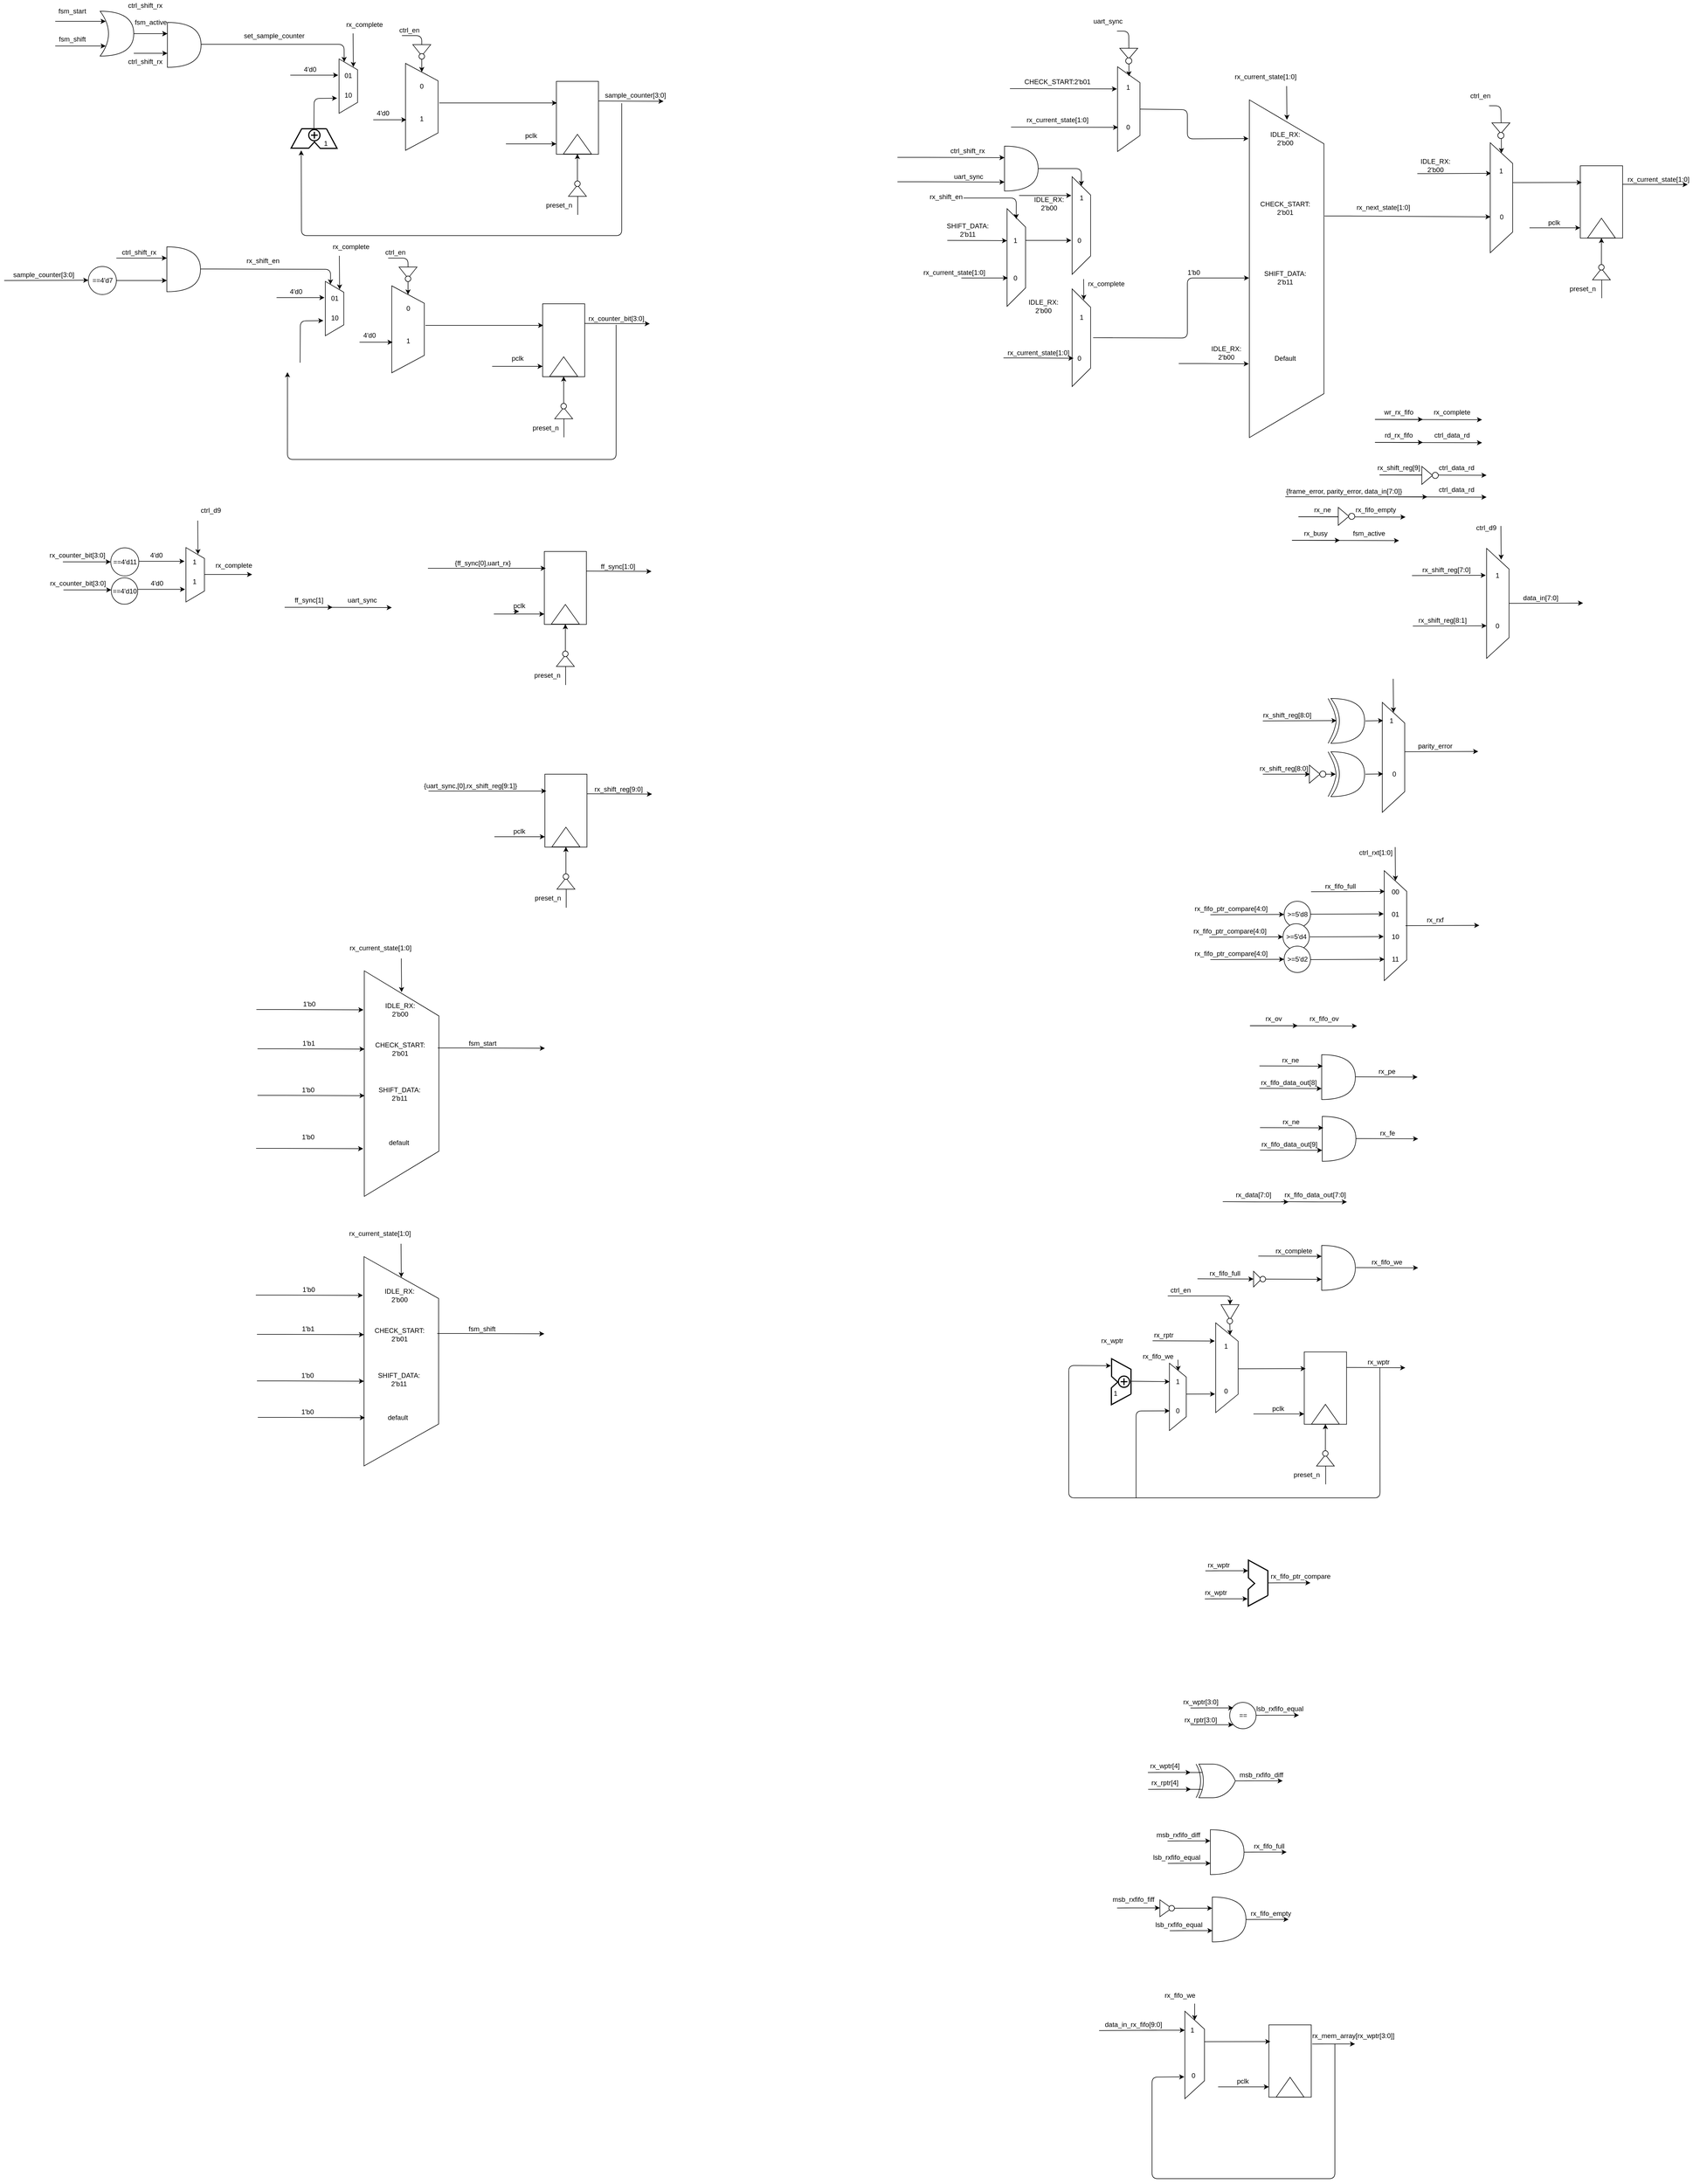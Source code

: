 <mxfile version="11.1.4" type="device"><diagram id="gndDMgihm9TElNjdqfTr" name="Page-1"><mxGraphModel dx="3025" dy="1449" grid="1" gridSize="10" guides="1" tooltips="1" connect="1" arrows="1" fold="1" page="1" pageScale="1" pageWidth="1654" pageHeight="2336" math="0" shadow="0"><root><mxCell id="0"/><mxCell id="1" parent="0"/><mxCell id="cVesbl1COMY4G01hLNSs-180" value="" style="shape=trapezoid;perimeter=trapezoidPerimeter;whiteSpace=wrap;html=1;rotation=90;" parent="1" vertex="1"><mxGeometry x="-1262.5" y="1131" width="97" height="33" as="geometry"/></mxCell><mxCell id="cVesbl1COMY4G01hLNSs-1" value="" style="shape=xor;whiteSpace=wrap;html=1;" parent="1" vertex="1"><mxGeometry x="-1383.5" y="143" width="60" height="80" as="geometry"/></mxCell><mxCell id="cVesbl1COMY4G01hLNSs-3" value="" style="endArrow=classic;html=1;" parent="1" edge="1"><mxGeometry width="50" height="50" relative="1" as="geometry"><mxPoint x="-1463.5" y="161" as="sourcePoint"/><mxPoint x="-1373.5" y="161" as="targetPoint"/><Array as="points"><mxPoint x="-1413.5" y="161"/></Array></mxGeometry></mxCell><mxCell id="cVesbl1COMY4G01hLNSs-4" value="" style="endArrow=classic;html=1;" parent="1" edge="1"><mxGeometry width="50" height="50" relative="1" as="geometry"><mxPoint x="-1463.5" y="205" as="sourcePoint"/><mxPoint x="-1373.5" y="205" as="targetPoint"/><Array as="points"/></mxGeometry></mxCell><mxCell id="cVesbl1COMY4G01hLNSs-5" value="fsm_start" style="text;html=1;strokeColor=none;fillColor=none;align=center;verticalAlign=middle;whiteSpace=wrap;rounded=0;" parent="1" vertex="1"><mxGeometry x="-1453.5" y="133" width="40" height="20" as="geometry"/></mxCell><mxCell id="cVesbl1COMY4G01hLNSs-6" value="fsm_shift" style="text;html=1;strokeColor=none;fillColor=none;align=center;verticalAlign=middle;whiteSpace=wrap;rounded=0;" parent="1" vertex="1"><mxGeometry x="-1453.5" y="183" width="40" height="20" as="geometry"/></mxCell><mxCell id="cVesbl1COMY4G01hLNSs-7" value="" style="endArrow=classic;html=1;" parent="1" edge="1"><mxGeometry width="50" height="50" relative="1" as="geometry"><mxPoint x="-1323.5" y="183" as="sourcePoint"/><mxPoint x="-1263.5" y="183" as="targetPoint"/></mxGeometry></mxCell><mxCell id="cVesbl1COMY4G01hLNSs-8" value="" style="shape=or;whiteSpace=wrap;html=1;" parent="1" vertex="1"><mxGeometry x="-1263.5" y="163" width="60" height="80" as="geometry"/></mxCell><mxCell id="cVesbl1COMY4G01hLNSs-9" value="" style="endArrow=classic;html=1;entryX=0;entryY=0.75;entryDx=0;entryDy=0;" parent="1" target="cVesbl1COMY4G01hLNSs-84" edge="1"><mxGeometry width="50" height="50" relative="1" as="geometry"><mxPoint x="-1203.5" y="202" as="sourcePoint"/><mxPoint x="-1063.5" y="202" as="targetPoint"/><Array as="points"><mxPoint x="-948.5" y="202"/></Array></mxGeometry></mxCell><mxCell id="cVesbl1COMY4G01hLNSs-10" value="set_sample_counter" style="text;html=1;strokeColor=none;fillColor=none;align=center;verticalAlign=middle;whiteSpace=wrap;rounded=0;" parent="1" vertex="1"><mxGeometry x="-1093.5" y="176.5" width="40" height="20" as="geometry"/></mxCell><mxCell id="cVesbl1COMY4G01hLNSs-11" value="fsm_active" style="text;html=1;strokeColor=none;fillColor=none;align=center;verticalAlign=middle;whiteSpace=wrap;rounded=0;" parent="1" vertex="1"><mxGeometry x="-1313.5" y="153" width="40" height="20" as="geometry"/></mxCell><mxCell id="cVesbl1COMY4G01hLNSs-12" value="" style="endArrow=classic;html=1;" parent="1" edge="1"><mxGeometry width="50" height="50" relative="1" as="geometry"><mxPoint x="-1323.5" y="183" as="sourcePoint"/><mxPoint x="-1263.5" y="183" as="targetPoint"/><Array as="points"><mxPoint x="-1293.5" y="183"/></Array></mxGeometry></mxCell><mxCell id="cVesbl1COMY4G01hLNSs-13" value="" style="endArrow=classic;html=1;" parent="1" edge="1"><mxGeometry width="50" height="50" relative="1" as="geometry"><mxPoint x="-1323.5" y="183" as="sourcePoint"/><mxPoint x="-1263.5" y="183" as="targetPoint"/><Array as="points"><mxPoint x="-1303.5" y="183"/><mxPoint x="-1293.5" y="183"/></Array></mxGeometry></mxCell><mxCell id="cVesbl1COMY4G01hLNSs-14" value="" style="endArrow=classic;html=1;" parent="1" edge="1"><mxGeometry width="50" height="50" relative="1" as="geometry"><mxPoint x="-1323.5" y="218" as="sourcePoint"/><mxPoint x="-1263.5" y="218" as="targetPoint"/></mxGeometry></mxCell><mxCell id="cVesbl1COMY4G01hLNSs-15" value="ctrl_shift_rx" style="text;html=1;strokeColor=none;fillColor=none;align=center;verticalAlign=middle;whiteSpace=wrap;rounded=0;" parent="1" vertex="1"><mxGeometry x="-1323.5" y="223" width="40" height="20" as="geometry"/></mxCell><mxCell id="cVesbl1COMY4G01hLNSs-46" value="ctrl_shift_rx" style="text;html=1;strokeColor=none;fillColor=none;align=center;verticalAlign=middle;whiteSpace=wrap;rounded=0;" parent="1" vertex="1"><mxGeometry x="-1323.5" y="123" width="40" height="20" as="geometry"/></mxCell><mxCell id="cVesbl1COMY4G01hLNSs-44" value="" style="group" parent="1" vertex="1" connectable="0"><mxGeometry x="-660" y="268" width="165" height="238" as="geometry"/></mxCell><mxCell id="cVesbl1COMY4G01hLNSs-42" value="" style="group" parent="cVesbl1COMY4G01hLNSs-44" vertex="1" connectable="0"><mxGeometry width="165" height="238" as="geometry"/></mxCell><mxCell id="cVesbl1COMY4G01hLNSs-36" value="" style="group" parent="cVesbl1COMY4G01hLNSs-42" vertex="1" connectable="0"><mxGeometry width="165" height="238" as="geometry"/></mxCell><mxCell id="cVesbl1COMY4G01hLNSs-35" value="" style="group" parent="cVesbl1COMY4G01hLNSs-36" vertex="1" connectable="0"><mxGeometry width="165" height="238" as="geometry"/></mxCell><mxCell id="cVesbl1COMY4G01hLNSs-32" value="" style="group" parent="cVesbl1COMY4G01hLNSs-35" vertex="1" connectable="0"><mxGeometry width="165" height="238" as="geometry"/></mxCell><mxCell id="cVesbl1COMY4G01hLNSs-20" value="" style="endArrow=classic;html=1;" parent="cVesbl1COMY4G01hLNSs-32" edge="1"><mxGeometry width="50" height="50" relative="1" as="geometry"><mxPoint y="111.5" as="sourcePoint"/><mxPoint x="90.0" y="111.5" as="targetPoint"/><Array as="points"/></mxGeometry></mxCell><mxCell id="cVesbl1COMY4G01hLNSs-41" value="" style="group" parent="cVesbl1COMY4G01hLNSs-32" vertex="1" connectable="0"><mxGeometry x="25" width="140" height="238" as="geometry"/></mxCell><mxCell id="cVesbl1COMY4G01hLNSs-17" value="" style="rounded=0;whiteSpace=wrap;html=1;" parent="cVesbl1COMY4G01hLNSs-41" vertex="1"><mxGeometry x="65" width="75" height="130" as="geometry"/></mxCell><mxCell id="cVesbl1COMY4G01hLNSs-19" value="" style="triangle;whiteSpace=wrap;html=1;rotation=-90;" parent="cVesbl1COMY4G01hLNSs-41" vertex="1"><mxGeometry x="85" y="87" width="35" height="50" as="geometry"/></mxCell><mxCell id="cVesbl1COMY4G01hLNSs-23" value="pclk" style="text;html=1;strokeColor=none;fillColor=none;align=center;verticalAlign=middle;whiteSpace=wrap;rounded=0;" parent="cVesbl1COMY4G01hLNSs-41" vertex="1"><mxGeometry y="87" width="40" height="20" as="geometry"/></mxCell><mxCell id="cVesbl1COMY4G01hLNSs-24" value="" style="endArrow=classic;html=1;entryX=0;entryY=0.5;entryDx=0;entryDy=0;" parent="cVesbl1COMY4G01hLNSs-41" source="cVesbl1COMY4G01hLNSs-27" target="cVesbl1COMY4G01hLNSs-19" edge="1"><mxGeometry width="50" height="50" relative="1" as="geometry"><mxPoint x="102" y="189" as="sourcePoint"/><mxPoint x="20" y="149" as="targetPoint"/></mxGeometry></mxCell><mxCell id="cVesbl1COMY4G01hLNSs-25" value="preset_n" style="text;html=1;strokeColor=none;fillColor=none;align=center;verticalAlign=middle;whiteSpace=wrap;rounded=0;" parent="cVesbl1COMY4G01hLNSs-41" vertex="1"><mxGeometry x="50" y="211" width="40" height="20" as="geometry"/></mxCell><mxCell id="cVesbl1COMY4G01hLNSs-26" value="" style="triangle;whiteSpace=wrap;html=1;rotation=-90;" parent="cVesbl1COMY4G01hLNSs-41" vertex="1"><mxGeometry x="92.5" y="179" width="20" height="32" as="geometry"/></mxCell><mxCell id="cVesbl1COMY4G01hLNSs-27" value="" style="ellipse;whiteSpace=wrap;html=1;aspect=fixed;" parent="cVesbl1COMY4G01hLNSs-41" vertex="1"><mxGeometry x="97.5" y="177.5" width="10" height="10" as="geometry"/></mxCell><mxCell id="cVesbl1COMY4G01hLNSs-31" value="" style="endArrow=none;html=1;" parent="cVesbl1COMY4G01hLNSs-41" edge="1"><mxGeometry width="50" height="50" relative="1" as="geometry"><mxPoint x="103" y="238" as="sourcePoint"/><mxPoint x="103" y="205" as="targetPoint"/></mxGeometry></mxCell><mxCell id="cVesbl1COMY4G01hLNSs-74" value="" style="shape=trapezoid;perimeter=trapezoidPerimeter;whiteSpace=wrap;html=1;rotation=90;" parent="1" vertex="1"><mxGeometry x="-887.5" y="284.5" width="155" height="58" as="geometry"/></mxCell><mxCell id="cVesbl1COMY4G01hLNSs-75" value="" style="endArrow=classic;html=1;" parent="1" edge="1"><mxGeometry width="50" height="50" relative="1" as="geometry"><mxPoint x="-779" y="306.5" as="sourcePoint"/><mxPoint x="-569" y="306.5" as="targetPoint"/></mxGeometry></mxCell><mxCell id="cVesbl1COMY4G01hLNSs-76" value="" style="endArrow=classic;html=1;entryX=0;entryY=0.5;entryDx=0;entryDy=0;exitX=0.75;exitY=1;exitDx=0;exitDy=0;" parent="1" source="cVesbl1COMY4G01hLNSs-77" target="cVesbl1COMY4G01hLNSs-74" edge="1"><mxGeometry width="50" height="50" relative="1" as="geometry"><mxPoint x="-900" y="186.5" as="sourcePoint"/><mxPoint x="-810" y="248" as="targetPoint"/><Array as="points"><mxPoint x="-850" y="186.5"/><mxPoint x="-810" y="186.5"/></Array></mxGeometry></mxCell><mxCell id="cVesbl1COMY4G01hLNSs-77" value="ctrl_en" style="text;html=1;strokeColor=none;fillColor=none;align=center;verticalAlign=middle;whiteSpace=wrap;rounded=0;" parent="1" vertex="1"><mxGeometry x="-852.5" y="166.5" width="40" height="20" as="geometry"/></mxCell><mxCell id="cVesbl1COMY4G01hLNSs-78" value="" style="triangle;whiteSpace=wrap;html=1;rotation=90;" parent="1" vertex="1"><mxGeometry x="-820" y="196.5" width="20" height="32" as="geometry"/></mxCell><mxCell id="cVesbl1COMY4G01hLNSs-79" value="" style="ellipse;whiteSpace=wrap;html=1;aspect=fixed;" parent="1" vertex="1"><mxGeometry x="-815" y="218.5" width="10" height="10" as="geometry"/></mxCell><mxCell id="cVesbl1COMY4G01hLNSs-80" value="" style="endArrow=classic;html=1;" parent="1" edge="1"><mxGeometry width="50" height="50" relative="1" as="geometry"><mxPoint x="-887.5" y="336.5" as="sourcePoint"/><mxPoint x="-837.5" y="336.5" as="targetPoint"/><Array as="points"><mxPoint x="-899" y="336.5"/><mxPoint x="-887.5" y="336.5"/></Array></mxGeometry></mxCell><mxCell id="cVesbl1COMY4G01hLNSs-81" value="4'd0" style="text;html=1;strokeColor=none;fillColor=none;align=center;verticalAlign=middle;whiteSpace=wrap;rounded=0;" parent="1" vertex="1"><mxGeometry x="-899" y="314.5" width="40" height="20" as="geometry"/></mxCell><mxCell id="cVesbl1COMY4G01hLNSs-82" value="0" style="text;html=1;strokeColor=none;fillColor=none;align=center;verticalAlign=middle;whiteSpace=wrap;rounded=0;" parent="1" vertex="1"><mxGeometry x="-830" y="266.5" width="40" height="20" as="geometry"/></mxCell><mxCell id="cVesbl1COMY4G01hLNSs-83" value="1" style="text;html=1;strokeColor=none;fillColor=none;align=center;verticalAlign=middle;whiteSpace=wrap;rounded=0;" parent="1" vertex="1"><mxGeometry x="-830" y="324.5" width="40" height="20" as="geometry"/></mxCell><mxCell id="cVesbl1COMY4G01hLNSs-84" value="" style="shape=trapezoid;perimeter=trapezoidPerimeter;whiteSpace=wrap;html=1;rotation=90;" parent="1" vertex="1"><mxGeometry x="-989.5" y="260" width="97" height="33" as="geometry"/></mxCell><mxCell id="cVesbl1COMY4G01hLNSs-85" value="01" style="text;html=1;strokeColor=none;fillColor=none;align=center;verticalAlign=middle;whiteSpace=wrap;rounded=0;" parent="1" vertex="1"><mxGeometry x="-961" y="248" width="40" height="20" as="geometry"/></mxCell><mxCell id="cVesbl1COMY4G01hLNSs-86" value="10" style="text;html=1;strokeColor=none;fillColor=none;align=center;verticalAlign=middle;whiteSpace=wrap;rounded=0;" parent="1" vertex="1"><mxGeometry x="-961" y="283" width="40" height="20" as="geometry"/></mxCell><mxCell id="cVesbl1COMY4G01hLNSs-87" value="" style="endArrow=classic;html=1;" parent="1" edge="1"><mxGeometry width="50" height="50" relative="1" as="geometry"><mxPoint x="-932.5" y="182.5" as="sourcePoint"/><mxPoint x="-932" y="242.5" as="targetPoint"/></mxGeometry></mxCell><mxCell id="cVesbl1COMY4G01hLNSs-88" value="" style="endArrow=classic;html=1;entryX=0;entryY=0.75;entryDx=0;entryDy=0;" parent="1" target="cVesbl1COMY4G01hLNSs-86" edge="1"><mxGeometry width="50" height="50" relative="1" as="geometry"><mxPoint x="-1002.5" y="373" as="sourcePoint"/><mxPoint x="-1002.5" y="283" as="targetPoint"/><Array as="points"><mxPoint x="-1002" y="298.5"/></Array></mxGeometry></mxCell><mxCell id="cVesbl1COMY4G01hLNSs-92" value="rx_complete" style="text;html=1;strokeColor=none;fillColor=none;align=center;verticalAlign=middle;whiteSpace=wrap;rounded=0;" parent="1" vertex="1"><mxGeometry x="-932" y="156.5" width="40" height="20" as="geometry"/></mxCell><mxCell id="cVesbl1COMY4G01hLNSs-93" value="" style="endArrow=classic;html=1;" parent="1" edge="1"><mxGeometry width="50" height="50" relative="1" as="geometry"><mxPoint x="-1009" y="257" as="sourcePoint"/><mxPoint x="-959" y="257" as="targetPoint"/><Array as="points"><mxPoint x="-1049" y="257"/><mxPoint x="-1009" y="257"/></Array></mxGeometry></mxCell><mxCell id="cVesbl1COMY4G01hLNSs-95" value="4'd0" style="text;html=1;strokeColor=none;fillColor=none;align=center;verticalAlign=middle;whiteSpace=wrap;rounded=0;" parent="1" vertex="1"><mxGeometry x="-1029.5" y="236.5" width="40" height="20" as="geometry"/></mxCell><mxCell id="cVesbl1COMY4G01hLNSs-100" value="sample_counter[3:0]" style="text;html=1;strokeColor=none;fillColor=none;align=center;verticalAlign=middle;whiteSpace=wrap;rounded=0;" parent="1" vertex="1"><mxGeometry x="-449" y="283" width="40" height="20" as="geometry"/></mxCell><mxCell id="cVesbl1COMY4G01hLNSs-101" value="" style="endArrow=classic;html=1;" parent="1" edge="1"><mxGeometry width="50" height="50" relative="1" as="geometry"><mxPoint x="-495" y="303" as="sourcePoint"/><mxPoint x="-379" y="303.5" as="targetPoint"/></mxGeometry></mxCell><mxCell id="cVesbl1COMY4G01hLNSs-113" style="vsdxID=59;rotation=180;shape=stencil(lZHdDoIwDIWfZrdLaXG4a8T3IGHI4mRkzL+3l7kQUbOId6ftd9qkh1E5dvWgGMLonT2qq258x2jHEHXfKaf9pBhVjMrWOnVw9tw3sR7qQAZ1spew4RZ9SBy2wYVwj50M4FnvI250v8ALwSWux+fhDAOXMk2LjG/yP/hccqQ3npCLIm0g8XUgDcNa8OcLJ/F6f6uNiekt559xTa0YNVUP);strokeWidth=2;labelBackgroundColor=#ffffff;rounded=0;html=1;whiteSpace=wrap;" parent="1" vertex="1"><mxGeometry x="-1043" y="352.5" width="82" height="35" as="geometry"/></mxCell><mxCell id="cVesbl1COMY4G01hLNSs-114" value="" style="endArrow=classic;html=1;entryX=0.78;entryY=-0.1;entryDx=0;entryDy=0;entryPerimeter=0;" parent="1" target="cVesbl1COMY4G01hLNSs-113" edge="1"><mxGeometry width="50" height="50" relative="1" as="geometry"><mxPoint x="-453.5" y="307" as="sourcePoint"/><mxPoint x="-879" y="476.5" as="targetPoint"/><Array as="points"><mxPoint x="-453.5" y="543"/><mxPoint x="-1024.5" y="543"/></Array></mxGeometry></mxCell><mxCell id="cVesbl1COMY4G01hLNSs-115" value="1" style="text;html=1;strokeColor=none;fillColor=none;align=center;verticalAlign=middle;whiteSpace=wrap;rounded=0;" parent="1" vertex="1"><mxGeometry x="-1001" y="369" width="40" height="20" as="geometry"/></mxCell><mxCell id="cVesbl1COMY4G01hLNSs-102" value="" style="html=1;verticalLabelPosition=bottom;align=center;labelBackgroundColor=#ffffff;verticalAlign=top;strokeWidth=2;shadow=0;dashed=0;shape=mxgraph.ios7.icons.add;" parent="1" vertex="1"><mxGeometry x="-1011.5" y="354" width="20" height="20" as="geometry"/></mxCell><mxCell id="cVesbl1COMY4G01hLNSs-116" value="" style="shape=or;whiteSpace=wrap;html=1;" parent="1" vertex="1"><mxGeometry x="-1264.5" y="563" width="60" height="80" as="geometry"/></mxCell><mxCell id="cVesbl1COMY4G01hLNSs-118" value="" style="endArrow=classic;html=1;" parent="1" edge="1"><mxGeometry width="50" height="50" relative="1" as="geometry"><mxPoint x="-1354.5" y="623" as="sourcePoint"/><mxPoint x="-1264.5" y="623" as="targetPoint"/><Array as="points"/></mxGeometry></mxCell><mxCell id="cVesbl1COMY4G01hLNSs-119" value="" style="endArrow=classic;html=1;" parent="1" edge="1"><mxGeometry width="50" height="50" relative="1" as="geometry"><mxPoint x="-1354.5" y="583" as="sourcePoint"/><mxPoint x="-1264.5" y="583" as="targetPoint"/><Array as="points"/></mxGeometry></mxCell><mxCell id="cVesbl1COMY4G01hLNSs-122" value="ctrl_shift_rx" style="text;html=1;strokeColor=none;fillColor=none;align=center;verticalAlign=middle;whiteSpace=wrap;rounded=0;" parent="1" vertex="1"><mxGeometry x="-1334.5" y="563" width="40" height="20" as="geometry"/></mxCell><mxCell id="cVesbl1COMY4G01hLNSs-124" value="" style="endArrow=classic;html=1;entryX=0;entryY=0.75;entryDx=0;entryDy=0;" parent="1" target="cVesbl1COMY4G01hLNSs-157" edge="1"><mxGeometry width="50" height="50" relative="1" as="geometry"><mxPoint x="-1204.5" y="602.5" as="sourcePoint"/><mxPoint x="-1114.5" y="602.5" as="targetPoint"/><Array as="points"><mxPoint x="-972.5" y="603"/></Array></mxGeometry></mxCell><mxCell id="cVesbl1COMY4G01hLNSs-126" value="rx_shift_en" style="text;html=1;strokeColor=none;fillColor=none;align=center;verticalAlign=middle;whiteSpace=wrap;rounded=0;" parent="1" vertex="1"><mxGeometry x="-1113.5" y="578" width="40" height="20" as="geometry"/></mxCell><mxCell id="cVesbl1COMY4G01hLNSs-127" value="==4'd7" style="ellipse;whiteSpace=wrap;html=1;aspect=fixed;" parent="1" vertex="1"><mxGeometry x="-1404.5" y="598" width="50" height="50" as="geometry"/></mxCell><mxCell id="cVesbl1COMY4G01hLNSs-128" value="" style="endArrow=classic;html=1;" parent="1" edge="1"><mxGeometry width="50" height="50" relative="1" as="geometry"><mxPoint x="-1554.5" y="623" as="sourcePoint"/><mxPoint x="-1404.5" y="622.5" as="targetPoint"/><Array as="points"/></mxGeometry></mxCell><mxCell id="cVesbl1COMY4G01hLNSs-129" value="sample_counter[3:0]" style="text;html=1;strokeColor=none;fillColor=none;align=center;verticalAlign=middle;whiteSpace=wrap;rounded=0;" parent="1" vertex="1"><mxGeometry x="-1504.5" y="603" width="40" height="20" as="geometry"/></mxCell><mxCell id="cVesbl1COMY4G01hLNSs-132" value="" style="group" parent="1" vertex="1" connectable="0"><mxGeometry x="-684.5" y="664.5" width="165" height="238" as="geometry"/></mxCell><mxCell id="cVesbl1COMY4G01hLNSs-133" value="" style="group" parent="cVesbl1COMY4G01hLNSs-132" vertex="1" connectable="0"><mxGeometry width="165" height="238" as="geometry"/></mxCell><mxCell id="cVesbl1COMY4G01hLNSs-134" value="" style="group" parent="cVesbl1COMY4G01hLNSs-133" vertex="1" connectable="0"><mxGeometry width="165" height="238" as="geometry"/></mxCell><mxCell id="cVesbl1COMY4G01hLNSs-135" value="" style="group" parent="cVesbl1COMY4G01hLNSs-134" vertex="1" connectable="0"><mxGeometry width="165" height="238" as="geometry"/></mxCell><mxCell id="cVesbl1COMY4G01hLNSs-136" value="" style="group" parent="cVesbl1COMY4G01hLNSs-135" vertex="1" connectable="0"><mxGeometry width="165" height="238" as="geometry"/></mxCell><mxCell id="cVesbl1COMY4G01hLNSs-137" value="" style="endArrow=classic;html=1;" parent="cVesbl1COMY4G01hLNSs-136" edge="1"><mxGeometry width="50" height="50" relative="1" as="geometry"><mxPoint y="111.5" as="sourcePoint"/><mxPoint x="90.0" y="111.5" as="targetPoint"/><Array as="points"/></mxGeometry></mxCell><mxCell id="cVesbl1COMY4G01hLNSs-138" value="" style="group" parent="cVesbl1COMY4G01hLNSs-136" vertex="1" connectable="0"><mxGeometry x="25" width="140" height="238" as="geometry"/></mxCell><mxCell id="cVesbl1COMY4G01hLNSs-139" value="" style="rounded=0;whiteSpace=wrap;html=1;" parent="cVesbl1COMY4G01hLNSs-138" vertex="1"><mxGeometry x="65" width="75" height="130" as="geometry"/></mxCell><mxCell id="cVesbl1COMY4G01hLNSs-140" value="" style="triangle;whiteSpace=wrap;html=1;rotation=-90;" parent="cVesbl1COMY4G01hLNSs-138" vertex="1"><mxGeometry x="85" y="87" width="35" height="50" as="geometry"/></mxCell><mxCell id="cVesbl1COMY4G01hLNSs-141" value="pclk" style="text;html=1;strokeColor=none;fillColor=none;align=center;verticalAlign=middle;whiteSpace=wrap;rounded=0;" parent="cVesbl1COMY4G01hLNSs-138" vertex="1"><mxGeometry y="87" width="40" height="20" as="geometry"/></mxCell><mxCell id="cVesbl1COMY4G01hLNSs-142" value="" style="endArrow=classic;html=1;entryX=0;entryY=0.5;entryDx=0;entryDy=0;" parent="cVesbl1COMY4G01hLNSs-138" source="cVesbl1COMY4G01hLNSs-145" target="cVesbl1COMY4G01hLNSs-140" edge="1"><mxGeometry width="50" height="50" relative="1" as="geometry"><mxPoint x="102" y="189" as="sourcePoint"/><mxPoint x="20" y="149" as="targetPoint"/></mxGeometry></mxCell><mxCell id="cVesbl1COMY4G01hLNSs-143" value="preset_n" style="text;html=1;strokeColor=none;fillColor=none;align=center;verticalAlign=middle;whiteSpace=wrap;rounded=0;" parent="cVesbl1COMY4G01hLNSs-138" vertex="1"><mxGeometry x="50" y="211" width="40" height="20" as="geometry"/></mxCell><mxCell id="cVesbl1COMY4G01hLNSs-144" value="" style="triangle;whiteSpace=wrap;html=1;rotation=-90;" parent="cVesbl1COMY4G01hLNSs-138" vertex="1"><mxGeometry x="92.5" y="179" width="20" height="32" as="geometry"/></mxCell><mxCell id="cVesbl1COMY4G01hLNSs-145" value="" style="ellipse;whiteSpace=wrap;html=1;aspect=fixed;" parent="cVesbl1COMY4G01hLNSs-138" vertex="1"><mxGeometry x="97.5" y="177.5" width="10" height="10" as="geometry"/></mxCell><mxCell id="cVesbl1COMY4G01hLNSs-146" value="" style="endArrow=none;html=1;" parent="cVesbl1COMY4G01hLNSs-138" edge="1"><mxGeometry width="50" height="50" relative="1" as="geometry"><mxPoint x="103" y="238" as="sourcePoint"/><mxPoint x="103" y="205" as="targetPoint"/></mxGeometry></mxCell><mxCell id="cVesbl1COMY4G01hLNSs-147" value="" style="shape=trapezoid;perimeter=trapezoidPerimeter;whiteSpace=wrap;html=1;rotation=90;" parent="1" vertex="1"><mxGeometry x="-912" y="681" width="155" height="58" as="geometry"/></mxCell><mxCell id="cVesbl1COMY4G01hLNSs-148" value="" style="endArrow=classic;html=1;" parent="1" edge="1"><mxGeometry width="50" height="50" relative="1" as="geometry"><mxPoint x="-803.5" y="703" as="sourcePoint"/><mxPoint x="-593.5" y="703" as="targetPoint"/></mxGeometry></mxCell><mxCell id="cVesbl1COMY4G01hLNSs-149" value="" style="endArrow=classic;html=1;entryX=0;entryY=0.5;entryDx=0;entryDy=0;exitX=0.75;exitY=1;exitDx=0;exitDy=0;" parent="1" source="cVesbl1COMY4G01hLNSs-150" target="cVesbl1COMY4G01hLNSs-147" edge="1"><mxGeometry width="50" height="50" relative="1" as="geometry"><mxPoint x="-924.5" y="583.0" as="sourcePoint"/><mxPoint x="-834.5" y="644.5" as="targetPoint"/><Array as="points"><mxPoint x="-874.5" y="583"/><mxPoint x="-834.5" y="583"/></Array></mxGeometry></mxCell><mxCell id="cVesbl1COMY4G01hLNSs-150" value="ctrl_en" style="text;html=1;strokeColor=none;fillColor=none;align=center;verticalAlign=middle;whiteSpace=wrap;rounded=0;" parent="1" vertex="1"><mxGeometry x="-877" y="563" width="40" height="20" as="geometry"/></mxCell><mxCell id="cVesbl1COMY4G01hLNSs-151" value="" style="triangle;whiteSpace=wrap;html=1;rotation=90;" parent="1" vertex="1"><mxGeometry x="-844.5" y="593" width="20" height="32" as="geometry"/></mxCell><mxCell id="cVesbl1COMY4G01hLNSs-152" value="" style="ellipse;whiteSpace=wrap;html=1;aspect=fixed;" parent="1" vertex="1"><mxGeometry x="-839.5" y="615" width="10" height="10" as="geometry"/></mxCell><mxCell id="cVesbl1COMY4G01hLNSs-153" value="" style="endArrow=classic;html=1;" parent="1" edge="1"><mxGeometry width="50" height="50" relative="1" as="geometry"><mxPoint x="-912" y="733" as="sourcePoint"/><mxPoint x="-862" y="733" as="targetPoint"/><Array as="points"><mxPoint x="-923.5" y="733"/><mxPoint x="-912" y="733"/></Array></mxGeometry></mxCell><mxCell id="cVesbl1COMY4G01hLNSs-154" value="4'd0" style="text;html=1;strokeColor=none;fillColor=none;align=center;verticalAlign=middle;whiteSpace=wrap;rounded=0;" parent="1" vertex="1"><mxGeometry x="-923.5" y="711" width="40" height="20" as="geometry"/></mxCell><mxCell id="cVesbl1COMY4G01hLNSs-155" value="0" style="text;html=1;strokeColor=none;fillColor=none;align=center;verticalAlign=middle;whiteSpace=wrap;rounded=0;" parent="1" vertex="1"><mxGeometry x="-854.5" y="663" width="40" height="20" as="geometry"/></mxCell><mxCell id="cVesbl1COMY4G01hLNSs-156" value="1" style="text;html=1;strokeColor=none;fillColor=none;align=center;verticalAlign=middle;whiteSpace=wrap;rounded=0;" parent="1" vertex="1"><mxGeometry x="-854.5" y="721" width="40" height="20" as="geometry"/></mxCell><mxCell id="cVesbl1COMY4G01hLNSs-157" value="" style="shape=trapezoid;perimeter=trapezoidPerimeter;whiteSpace=wrap;html=1;rotation=90;" parent="1" vertex="1"><mxGeometry x="-1014" y="656.5" width="97" height="33" as="geometry"/></mxCell><mxCell id="cVesbl1COMY4G01hLNSs-158" value="01" style="text;html=1;strokeColor=none;fillColor=none;align=center;verticalAlign=middle;whiteSpace=wrap;rounded=0;" parent="1" vertex="1"><mxGeometry x="-985.5" y="644.5" width="40" height="20" as="geometry"/></mxCell><mxCell id="cVesbl1COMY4G01hLNSs-159" value="10" style="text;html=1;strokeColor=none;fillColor=none;align=center;verticalAlign=middle;whiteSpace=wrap;rounded=0;" parent="1" vertex="1"><mxGeometry x="-985.5" y="679.5" width="40" height="20" as="geometry"/></mxCell><mxCell id="cVesbl1COMY4G01hLNSs-160" value="" style="endArrow=classic;html=1;" parent="1" edge="1"><mxGeometry width="50" height="50" relative="1" as="geometry"><mxPoint x="-957" y="579" as="sourcePoint"/><mxPoint x="-956.5" y="639" as="targetPoint"/></mxGeometry></mxCell><mxCell id="cVesbl1COMY4G01hLNSs-161" value="" style="endArrow=classic;html=1;entryX=0;entryY=0.75;entryDx=0;entryDy=0;" parent="1" target="cVesbl1COMY4G01hLNSs-159" edge="1"><mxGeometry width="50" height="50" relative="1" as="geometry"><mxPoint x="-1027" y="769.5" as="sourcePoint"/><mxPoint x="-1027" y="679.5" as="targetPoint"/><Array as="points"><mxPoint x="-1026.5" y="695"/></Array></mxGeometry></mxCell><mxCell id="cVesbl1COMY4G01hLNSs-162" value="rx_complete" style="text;html=1;strokeColor=none;fillColor=none;align=center;verticalAlign=middle;whiteSpace=wrap;rounded=0;" parent="1" vertex="1"><mxGeometry x="-956.5" y="553" width="40" height="20" as="geometry"/></mxCell><mxCell id="cVesbl1COMY4G01hLNSs-163" value="" style="endArrow=classic;html=1;" parent="1" edge="1"><mxGeometry width="50" height="50" relative="1" as="geometry"><mxPoint x="-1033.5" y="653.5" as="sourcePoint"/><mxPoint x="-983.5" y="653.5" as="targetPoint"/><Array as="points"><mxPoint x="-1073.5" y="653.5"/><mxPoint x="-1033.5" y="653.5"/></Array></mxGeometry></mxCell><mxCell id="cVesbl1COMY4G01hLNSs-164" value="4'd0" style="text;html=1;strokeColor=none;fillColor=none;align=center;verticalAlign=middle;whiteSpace=wrap;rounded=0;" parent="1" vertex="1"><mxGeometry x="-1054" y="633" width="40" height="20" as="geometry"/></mxCell><mxCell id="cVesbl1COMY4G01hLNSs-165" value="rx_counter_bit[3:0]" style="text;html=1;strokeColor=none;fillColor=none;align=center;verticalAlign=middle;whiteSpace=wrap;rounded=0;" parent="1" vertex="1"><mxGeometry x="-483.5" y="681" width="40" height="20" as="geometry"/></mxCell><mxCell id="cVesbl1COMY4G01hLNSs-166" value="" style="endArrow=classic;html=1;" parent="1" edge="1"><mxGeometry width="50" height="50" relative="1" as="geometry"><mxPoint x="-519.5" y="699.5" as="sourcePoint"/><mxPoint x="-403.5" y="700.0" as="targetPoint"/></mxGeometry></mxCell><mxCell id="cVesbl1COMY4G01hLNSs-167" style="vsdxID=59;rotation=-90;shape=stencil(lZHdDoIwDIWfZrdLaXG4a8T3IGHI4mRkzL+3l7kQUbOId6ftd9qkh1E5dvWgGMLonT2qq258x2jHEHXfKaf9pBhVjMrWOnVw9tw3sR7qQAZ1spew4RZ9SBy2wYVwj50M4FnvI250v8ALwSWux+fhDAOXMk2LjG/yP/hccqQ3npCLIm0g8XUgDcNa8OcLJ/F6f6uNiekt559xTa0YNVUP);strokeWidth=2;labelBackgroundColor=#ffffff;rounded=0;html=1;whiteSpace=wrap;" parent="1" vertex="1"><mxGeometry x="396" y="2568.412" width="82" height="35" as="geometry"/></mxCell><mxCell id="cVesbl1COMY4G01hLNSs-168" value="" style="endArrow=classic;html=1;entryX=0.78;entryY=-0.1;entryDx=0;entryDy=0;entryPerimeter=0;" parent="1" edge="1"><mxGeometry width="50" height="50" relative="1" as="geometry"><mxPoint x="-463.5" y="702" as="sourcePoint"/><mxPoint x="-1049.46" y="786.5" as="targetPoint"/><Array as="points"><mxPoint x="-463.5" y="942"/><mxPoint x="-1049.5" y="942"/></Array></mxGeometry></mxCell><mxCell id="cVesbl1COMY4G01hLNSs-169" value="1" style="text;html=1;strokeColor=none;fillColor=none;align=center;verticalAlign=middle;whiteSpace=wrap;rounded=0;" parent="1" vertex="1"><mxGeometry x="407" y="2597.412" width="40" height="20" as="geometry"/></mxCell><mxCell id="cVesbl1COMY4G01hLNSs-170" value="" style="html=1;verticalLabelPosition=bottom;align=center;labelBackgroundColor=#ffffff;verticalAlign=top;strokeWidth=2;shadow=0;dashed=0;shape=mxgraph.ios7.icons.add;" parent="1" vertex="1"><mxGeometry x="432" y="2575.912" width="20" height="20" as="geometry"/></mxCell><mxCell id="cVesbl1COMY4G01hLNSs-171" value="rx_complete" style="text;html=1;strokeColor=none;fillColor=none;align=center;verticalAlign=middle;whiteSpace=wrap;rounded=0;" parent="1" vertex="1"><mxGeometry x="-1165.5" y="1121" width="40" height="20" as="geometry"/></mxCell><mxCell id="cVesbl1COMY4G01hLNSs-172" value="1" style="text;html=1;strokeColor=none;fillColor=none;align=center;verticalAlign=middle;whiteSpace=wrap;rounded=0;" parent="1" vertex="1"><mxGeometry x="-1235" y="1114.5" width="40" height="20" as="geometry"/></mxCell><mxCell id="cVesbl1COMY4G01hLNSs-173" value="1" style="text;html=1;strokeColor=none;fillColor=none;align=center;verticalAlign=middle;whiteSpace=wrap;rounded=0;" parent="1" vertex="1"><mxGeometry x="-1235" y="1149.5" width="40" height="20" as="geometry"/></mxCell><mxCell id="cVesbl1COMY4G01hLNSs-174" value="" style="endArrow=classic;html=1;" parent="1" edge="1"><mxGeometry width="50" height="50" relative="1" as="geometry"><mxPoint x="-1209.5" y="1051" as="sourcePoint"/><mxPoint x="-1209" y="1111" as="targetPoint"/></mxGeometry></mxCell><mxCell id="cVesbl1COMY4G01hLNSs-175" value="ctrl_d9" style="text;html=1;strokeColor=none;fillColor=none;align=center;verticalAlign=middle;whiteSpace=wrap;rounded=0;" parent="1" vertex="1"><mxGeometry x="-1206" y="1023" width="40" height="20" as="geometry"/></mxCell><mxCell id="cVesbl1COMY4G01hLNSs-176" value="" style="endArrow=classic;html=1;" parent="1" edge="1"><mxGeometry width="50" height="50" relative="1" as="geometry"><mxPoint x="-1283" y="1123.5" as="sourcePoint"/><mxPoint x="-1233" y="1123.5" as="targetPoint"/><Array as="points"><mxPoint x="-1323" y="1123.5"/><mxPoint x="-1283" y="1123.5"/></Array></mxGeometry></mxCell><mxCell id="cVesbl1COMY4G01hLNSs-177" value="4'd0" style="text;html=1;strokeColor=none;fillColor=none;align=center;verticalAlign=middle;whiteSpace=wrap;rounded=0;" parent="1" vertex="1"><mxGeometry x="-1303.5" y="1103" width="40" height="20" as="geometry"/></mxCell><mxCell id="cVesbl1COMY4G01hLNSs-181" value="" style="endArrow=classic;html=1;" parent="1" edge="1"><mxGeometry width="50" height="50" relative="1" as="geometry"><mxPoint x="-1162.5" y="1147" as="sourcePoint"/><mxPoint x="-1112.5" y="1147" as="targetPoint"/><Array as="points"><mxPoint x="-1202.5" y="1147"/><mxPoint x="-1162.5" y="1147"/></Array></mxGeometry></mxCell><mxCell id="cVesbl1COMY4G01hLNSs-182" value="==4'd11" style="ellipse;whiteSpace=wrap;html=1;aspect=fixed;" parent="1" vertex="1"><mxGeometry x="-1364.5" y="1099.5" width="50" height="50" as="geometry"/></mxCell><mxCell id="cVesbl1COMY4G01hLNSs-185" value="" style="endArrow=classic;html=1;" parent="1" edge="1"><mxGeometry width="50" height="50" relative="1" as="geometry"><mxPoint x="-1414.5" y="1124.5" as="sourcePoint"/><mxPoint x="-1364.5" y="1124.5" as="targetPoint"/><Array as="points"><mxPoint x="-1454.5" y="1124.5"/><mxPoint x="-1414.5" y="1124.5"/></Array></mxGeometry></mxCell><mxCell id="cVesbl1COMY4G01hLNSs-187" value="rx_counter_bit[3:0]" style="text;html=1;strokeColor=none;fillColor=none;align=center;verticalAlign=middle;whiteSpace=wrap;rounded=0;" parent="1" vertex="1"><mxGeometry x="-1444.5" y="1103" width="40" height="20" as="geometry"/></mxCell><mxCell id="cVesbl1COMY4G01hLNSs-192" value="" style="endArrow=classic;html=1;" parent="1" edge="1"><mxGeometry width="50" height="50" relative="1" as="geometry"><mxPoint x="-1282" y="1173.5" as="sourcePoint"/><mxPoint x="-1232" y="1173.5" as="targetPoint"/><Array as="points"><mxPoint x="-1322" y="1173.5"/><mxPoint x="-1282" y="1173.5"/></Array></mxGeometry></mxCell><mxCell id="cVesbl1COMY4G01hLNSs-193" value="4'd0" style="text;html=1;strokeColor=none;fillColor=none;align=center;verticalAlign=middle;whiteSpace=wrap;rounded=0;" parent="1" vertex="1"><mxGeometry x="-1302.5" y="1153" width="40" height="20" as="geometry"/></mxCell><mxCell id="cVesbl1COMY4G01hLNSs-194" value="==4'd10" style="ellipse;whiteSpace=wrap;html=1;aspect=fixed;" parent="1" vertex="1"><mxGeometry x="-1363.5" y="1153" width="47" height="47" as="geometry"/></mxCell><mxCell id="cVesbl1COMY4G01hLNSs-195" value="" style="endArrow=classic;html=1;" parent="1" edge="1"><mxGeometry width="50" height="50" relative="1" as="geometry"><mxPoint x="-1413.5" y="1174.5" as="sourcePoint"/><mxPoint x="-1363.5" y="1174.5" as="targetPoint"/><Array as="points"><mxPoint x="-1453.5" y="1174.5"/><mxPoint x="-1413.5" y="1174.5"/></Array></mxGeometry></mxCell><mxCell id="cVesbl1COMY4G01hLNSs-196" value="rx_counter_bit[3:0]" style="text;html=1;strokeColor=none;fillColor=none;align=center;verticalAlign=middle;whiteSpace=wrap;rounded=0;" parent="1" vertex="1"><mxGeometry x="-1443.5" y="1153" width="40" height="20" as="geometry"/></mxCell><mxCell id="cVesbl1COMY4G01hLNSs-200" value="" style="group" parent="1" vertex="1" connectable="0"><mxGeometry x="-681.5" y="1106" width="165" height="238" as="geometry"/></mxCell><mxCell id="cVesbl1COMY4G01hLNSs-201" value="" style="group" parent="cVesbl1COMY4G01hLNSs-200" vertex="1" connectable="0"><mxGeometry width="165" height="238" as="geometry"/></mxCell><mxCell id="cVesbl1COMY4G01hLNSs-202" value="" style="group" parent="cVesbl1COMY4G01hLNSs-201" vertex="1" connectable="0"><mxGeometry width="165" height="238" as="geometry"/></mxCell><mxCell id="cVesbl1COMY4G01hLNSs-203" value="" style="group" parent="cVesbl1COMY4G01hLNSs-202" vertex="1" connectable="0"><mxGeometry width="165" height="238" as="geometry"/></mxCell><mxCell id="cVesbl1COMY4G01hLNSs-204" value="" style="group" parent="cVesbl1COMY4G01hLNSs-203" vertex="1" connectable="0"><mxGeometry width="165" height="238" as="geometry"/></mxCell><mxCell id="cVesbl1COMY4G01hLNSs-205" value="" style="endArrow=classic;html=1;" parent="cVesbl1COMY4G01hLNSs-204" edge="1"><mxGeometry width="50" height="50" relative="1" as="geometry"><mxPoint y="111.5" as="sourcePoint"/><mxPoint x="90.0" y="111.5" as="targetPoint"/><Array as="points"/></mxGeometry></mxCell><mxCell id="cVesbl1COMY4G01hLNSs-206" value="" style="group" parent="cVesbl1COMY4G01hLNSs-204" vertex="1" connectable="0"><mxGeometry x="25" width="140" height="238" as="geometry"/></mxCell><mxCell id="cVesbl1COMY4G01hLNSs-207" value="" style="rounded=0;whiteSpace=wrap;html=1;" parent="cVesbl1COMY4G01hLNSs-206" vertex="1"><mxGeometry x="65" width="75" height="130" as="geometry"/></mxCell><mxCell id="cVesbl1COMY4G01hLNSs-208" value="" style="triangle;whiteSpace=wrap;html=1;rotation=-90;" parent="cVesbl1COMY4G01hLNSs-206" vertex="1"><mxGeometry x="85" y="87" width="35" height="50" as="geometry"/></mxCell><mxCell id="cVesbl1COMY4G01hLNSs-209" value="pclk" style="text;html=1;strokeColor=none;fillColor=none;align=center;verticalAlign=middle;whiteSpace=wrap;rounded=0;" parent="cVesbl1COMY4G01hLNSs-206" vertex="1"><mxGeometry y="87" width="40" height="20" as="geometry"/></mxCell><mxCell id="cVesbl1COMY4G01hLNSs-210" value="" style="endArrow=classic;html=1;entryX=0;entryY=0.5;entryDx=0;entryDy=0;" parent="cVesbl1COMY4G01hLNSs-206" source="cVesbl1COMY4G01hLNSs-213" target="cVesbl1COMY4G01hLNSs-208" edge="1"><mxGeometry width="50" height="50" relative="1" as="geometry"><mxPoint x="102" y="189" as="sourcePoint"/><mxPoint x="20" y="149" as="targetPoint"/></mxGeometry></mxCell><mxCell id="cVesbl1COMY4G01hLNSs-211" value="preset_n" style="text;html=1;strokeColor=none;fillColor=none;align=center;verticalAlign=middle;whiteSpace=wrap;rounded=0;" parent="cVesbl1COMY4G01hLNSs-206" vertex="1"><mxGeometry x="50" y="211" width="40" height="20" as="geometry"/></mxCell><mxCell id="cVesbl1COMY4G01hLNSs-212" value="" style="triangle;whiteSpace=wrap;html=1;rotation=-90;" parent="cVesbl1COMY4G01hLNSs-206" vertex="1"><mxGeometry x="92.5" y="179" width="20" height="32" as="geometry"/></mxCell><mxCell id="cVesbl1COMY4G01hLNSs-213" value="" style="ellipse;whiteSpace=wrap;html=1;aspect=fixed;" parent="cVesbl1COMY4G01hLNSs-206" vertex="1"><mxGeometry x="97.5" y="177.5" width="10" height="10" as="geometry"/></mxCell><mxCell id="cVesbl1COMY4G01hLNSs-214" value="" style="endArrow=none;html=1;" parent="cVesbl1COMY4G01hLNSs-206" edge="1"><mxGeometry width="50" height="50" relative="1" as="geometry"><mxPoint x="103" y="238" as="sourcePoint"/><mxPoint x="103" y="205" as="targetPoint"/></mxGeometry></mxCell><mxCell id="cVesbl1COMY4G01hLNSs-217" value="" style="endArrow=classic;html=1;" parent="cVesbl1COMY4G01hLNSs-206" edge="1"><mxGeometry width="50" height="50" relative="1" as="geometry"><mxPoint x="-142.5" y="30" as="sourcePoint"/><mxPoint x="67.5" y="30" as="targetPoint"/></mxGeometry></mxCell><mxCell id="cVesbl1COMY4G01hLNSs-221" style="edgeStyle=orthogonalEdgeStyle;rounded=0;orthogonalLoop=1;jettySize=auto;html=1;exitX=0.25;exitY=1;exitDx=0;exitDy=0;entryX=0.5;entryY=1;entryDx=0;entryDy=0;" parent="cVesbl1COMY4G01hLNSs-206" source="cVesbl1COMY4G01hLNSs-209" target="cVesbl1COMY4G01hLNSs-209" edge="1"><mxGeometry relative="1" as="geometry"/></mxCell><mxCell id="cVesbl1COMY4G01hLNSs-215" value="ff_sync[1:0]" style="text;html=1;strokeColor=none;fillColor=none;align=center;verticalAlign=middle;whiteSpace=wrap;rounded=0;" parent="1" vertex="1"><mxGeometry x="-480.5" y="1122.5" width="40" height="20" as="geometry"/></mxCell><mxCell id="cVesbl1COMY4G01hLNSs-216" value="" style="endArrow=classic;html=1;" parent="1" edge="1"><mxGeometry width="50" height="50" relative="1" as="geometry"><mxPoint x="-516.5" y="1141" as="sourcePoint"/><mxPoint x="-400.5" y="1141.5" as="targetPoint"/></mxGeometry></mxCell><mxCell id="cVesbl1COMY4G01hLNSs-218" value="{ff_sync[0],uart_rx}" style="text;html=1;strokeColor=none;fillColor=none;align=center;verticalAlign=middle;whiteSpace=wrap;rounded=0;" parent="1" vertex="1"><mxGeometry x="-721.5" y="1117" width="40" height="20" as="geometry"/></mxCell><mxCell id="cVesbl1COMY4G01hLNSs-223" value="uart_sync" style="text;html=1;strokeColor=none;fillColor=none;align=center;verticalAlign=middle;whiteSpace=wrap;rounded=0;" parent="1" vertex="1"><mxGeometry x="-936.5" y="1183" width="40" height="20" as="geometry"/></mxCell><mxCell id="cVesbl1COMY4G01hLNSs-224" value="" style="endArrow=classic;html=1;" parent="1" edge="1"><mxGeometry width="50" height="50" relative="1" as="geometry"><mxPoint x="-1019.0" y="1205.5" as="sourcePoint"/><mxPoint x="-969.0" y="1205.5" as="targetPoint"/><Array as="points"><mxPoint x="-1059" y="1205.5"/><mxPoint x="-1019" y="1205.5"/></Array></mxGeometry></mxCell><mxCell id="cVesbl1COMY4G01hLNSs-225" value="" style="endArrow=classic;html=1;" parent="1" edge="1"><mxGeometry width="50" height="50" relative="1" as="geometry"><mxPoint x="-1019.0" y="1205.5" as="sourcePoint"/><mxPoint x="-863.5" y="1206" as="targetPoint"/><Array as="points"><mxPoint x="-1059" y="1205.5"/><mxPoint x="-1019" y="1205.5"/></Array></mxGeometry></mxCell><mxCell id="cVesbl1COMY4G01hLNSs-226" value="ff_sync[1]" style="text;html=1;strokeColor=none;fillColor=none;align=center;verticalAlign=middle;whiteSpace=wrap;rounded=0;" parent="1" vertex="1"><mxGeometry x="-1031.5" y="1183" width="40" height="20" as="geometry"/></mxCell><mxCell id="cVesbl1COMY4G01hLNSs-227" value="" style="group" parent="1" vertex="1" connectable="0"><mxGeometry x="-680.5" y="1503" width="165" height="238" as="geometry"/></mxCell><mxCell id="cVesbl1COMY4G01hLNSs-228" value="" style="group" parent="cVesbl1COMY4G01hLNSs-227" vertex="1" connectable="0"><mxGeometry width="165" height="238" as="geometry"/></mxCell><mxCell id="cVesbl1COMY4G01hLNSs-229" value="" style="group" parent="cVesbl1COMY4G01hLNSs-228" vertex="1" connectable="0"><mxGeometry width="165" height="238" as="geometry"/></mxCell><mxCell id="cVesbl1COMY4G01hLNSs-230" value="" style="group" parent="cVesbl1COMY4G01hLNSs-229" vertex="1" connectable="0"><mxGeometry width="165" height="238" as="geometry"/></mxCell><mxCell id="cVesbl1COMY4G01hLNSs-231" value="" style="group" parent="cVesbl1COMY4G01hLNSs-230" vertex="1" connectable="0"><mxGeometry width="165" height="238" as="geometry"/></mxCell><mxCell id="cVesbl1COMY4G01hLNSs-232" value="" style="endArrow=classic;html=1;" parent="cVesbl1COMY4G01hLNSs-231" edge="1"><mxGeometry width="50" height="50" relative="1" as="geometry"><mxPoint y="111.5" as="sourcePoint"/><mxPoint x="90.0" y="111.5" as="targetPoint"/><Array as="points"/></mxGeometry></mxCell><mxCell id="cVesbl1COMY4G01hLNSs-233" value="" style="group" parent="cVesbl1COMY4G01hLNSs-231" vertex="1" connectable="0"><mxGeometry x="25" width="140" height="238" as="geometry"/></mxCell><mxCell id="cVesbl1COMY4G01hLNSs-234" value="" style="rounded=0;whiteSpace=wrap;html=1;" parent="cVesbl1COMY4G01hLNSs-233" vertex="1"><mxGeometry x="65" width="75" height="130" as="geometry"/></mxCell><mxCell id="cVesbl1COMY4G01hLNSs-235" value="" style="triangle;whiteSpace=wrap;html=1;rotation=-90;" parent="cVesbl1COMY4G01hLNSs-233" vertex="1"><mxGeometry x="85" y="87" width="35" height="50" as="geometry"/></mxCell><mxCell id="cVesbl1COMY4G01hLNSs-236" value="pclk" style="text;html=1;strokeColor=none;fillColor=none;align=center;verticalAlign=middle;whiteSpace=wrap;rounded=0;" parent="cVesbl1COMY4G01hLNSs-233" vertex="1"><mxGeometry x="-1" y="92" width="40" height="20" as="geometry"/></mxCell><mxCell id="cVesbl1COMY4G01hLNSs-237" value="" style="endArrow=classic;html=1;entryX=0;entryY=0.5;entryDx=0;entryDy=0;" parent="cVesbl1COMY4G01hLNSs-233" source="cVesbl1COMY4G01hLNSs-240" target="cVesbl1COMY4G01hLNSs-235" edge="1"><mxGeometry width="50" height="50" relative="1" as="geometry"><mxPoint x="102" y="189" as="sourcePoint"/><mxPoint x="20" y="149" as="targetPoint"/></mxGeometry></mxCell><mxCell id="cVesbl1COMY4G01hLNSs-238" value="preset_n" style="text;html=1;strokeColor=none;fillColor=none;align=center;verticalAlign=middle;whiteSpace=wrap;rounded=0;" parent="cVesbl1COMY4G01hLNSs-233" vertex="1"><mxGeometry x="50" y="211" width="40" height="20" as="geometry"/></mxCell><mxCell id="cVesbl1COMY4G01hLNSs-239" value="" style="triangle;whiteSpace=wrap;html=1;rotation=-90;" parent="cVesbl1COMY4G01hLNSs-233" vertex="1"><mxGeometry x="92.5" y="179" width="20" height="32" as="geometry"/></mxCell><mxCell id="cVesbl1COMY4G01hLNSs-240" value="" style="ellipse;whiteSpace=wrap;html=1;aspect=fixed;" parent="cVesbl1COMY4G01hLNSs-233" vertex="1"><mxGeometry x="97.5" y="177.5" width="10" height="10" as="geometry"/></mxCell><mxCell id="cVesbl1COMY4G01hLNSs-241" value="" style="endArrow=none;html=1;" parent="cVesbl1COMY4G01hLNSs-233" edge="1"><mxGeometry width="50" height="50" relative="1" as="geometry"><mxPoint x="103" y="238" as="sourcePoint"/><mxPoint x="103" y="205" as="targetPoint"/></mxGeometry></mxCell><mxCell id="cVesbl1COMY4G01hLNSs-242" value="" style="endArrow=classic;html=1;" parent="cVesbl1COMY4G01hLNSs-233" edge="1"><mxGeometry width="50" height="50" relative="1" as="geometry"><mxPoint x="-142.5" y="30" as="sourcePoint"/><mxPoint x="67.5" y="30" as="targetPoint"/></mxGeometry></mxCell><mxCell id="cVesbl1COMY4G01hLNSs-244" value="rx_shift_reg[9:0]" style="text;html=1;strokeColor=none;fillColor=none;align=center;verticalAlign=middle;whiteSpace=wrap;rounded=0;" parent="1" vertex="1"><mxGeometry x="-479.5" y="1519.5" width="40" height="20" as="geometry"/></mxCell><mxCell id="cVesbl1COMY4G01hLNSs-245" value="" style="endArrow=classic;html=1;" parent="1" edge="1"><mxGeometry width="50" height="50" relative="1" as="geometry"><mxPoint x="-515.5" y="1538" as="sourcePoint"/><mxPoint x="-399.5" y="1538.5" as="targetPoint"/></mxGeometry></mxCell><mxCell id="cVesbl1COMY4G01hLNSs-246" value="{uart_sync,[0],rx_shift_reg[9:1]}" style="text;html=1;strokeColor=none;fillColor=none;align=center;verticalAlign=middle;whiteSpace=wrap;rounded=0;" parent="1" vertex="1"><mxGeometry x="-813.5" y="1514" width="180" height="20" as="geometry"/></mxCell><mxCell id="cVesbl1COMY4G01hLNSs-247" value="" style="shape=trapezoid;perimeter=trapezoidPerimeter;whiteSpace=wrap;html=1;rotation=90;" parent="1" vertex="1"><mxGeometry x="-1047" y="1988" width="402" height="133" as="geometry"/></mxCell><mxCell id="cVesbl1COMY4G01hLNSs-248" value="" style="endArrow=classic;html=1;" parent="1" edge="1"><mxGeometry width="50" height="50" relative="1" as="geometry"><mxPoint x="-846.5" y="1831.5" as="sourcePoint"/><mxPoint x="-846" y="1891.5" as="targetPoint"/></mxGeometry></mxCell><mxCell id="cVesbl1COMY4G01hLNSs-249" value="rx_current_state[1:0]" style="text;html=1;strokeColor=none;fillColor=none;align=center;verticalAlign=middle;whiteSpace=wrap;rounded=0;" parent="1" vertex="1"><mxGeometry x="-903.5" y="1803" width="39" height="20" as="geometry"/></mxCell><mxCell id="cVesbl1COMY4G01hLNSs-250" value="IDLE_RX:&lt;br&gt;2'b00" style="text;html=1;strokeColor=none;fillColor=none;align=center;verticalAlign=middle;whiteSpace=wrap;rounded=0;" parent="1" vertex="1"><mxGeometry x="-868.5" y="1913" width="39" height="20" as="geometry"/></mxCell><mxCell id="cVesbl1COMY4G01hLNSs-251" value="CHECK_START:&lt;br&gt;2'b01" style="text;html=1;strokeColor=none;fillColor=none;align=center;verticalAlign=middle;whiteSpace=wrap;rounded=0;" parent="1" vertex="1"><mxGeometry x="-868.5" y="1983" width="39" height="20" as="geometry"/></mxCell><mxCell id="cVesbl1COMY4G01hLNSs-252" value="SHIFT_DATA:&lt;br&gt;2'b11" style="text;html=1;strokeColor=none;fillColor=none;align=center;verticalAlign=middle;whiteSpace=wrap;rounded=0;" parent="1" vertex="1"><mxGeometry x="-869" y="2063" width="39" height="20" as="geometry"/></mxCell><mxCell id="cVesbl1COMY4G01hLNSs-255" value="" style="endArrow=classic;html=1;" parent="1" edge="1"><mxGeometry width="50" height="50" relative="1" as="geometry"><mxPoint x="-1069.5" y="1922.5" as="sourcePoint"/><mxPoint x="-914" y="1923" as="targetPoint"/><Array as="points"><mxPoint x="-1109.5" y="1922.5"/><mxPoint x="-1069.5" y="1922.5"/></Array></mxGeometry></mxCell><mxCell id="cVesbl1COMY4G01hLNSs-256" value="" style="endArrow=classic;html=1;" parent="1" edge="1"><mxGeometry width="50" height="50" relative="1" as="geometry"><mxPoint x="-1067.5" y="1992.5" as="sourcePoint"/><mxPoint x="-912" y="1993" as="targetPoint"/><Array as="points"><mxPoint x="-1107.5" y="1992.5"/><mxPoint x="-1067.5" y="1992.5"/></Array></mxGeometry></mxCell><mxCell id="cVesbl1COMY4G01hLNSs-257" value="" style="endArrow=classic;html=1;" parent="1" edge="1"><mxGeometry width="50" height="50" relative="1" as="geometry"><mxPoint x="-1067.5" y="2075.5" as="sourcePoint"/><mxPoint x="-912" y="2076" as="targetPoint"/><Array as="points"><mxPoint x="-1107.5" y="2075.5"/><mxPoint x="-1067.5" y="2075.5"/></Array></mxGeometry></mxCell><mxCell id="cVesbl1COMY4G01hLNSs-259" value="1'b0" style="text;html=1;strokeColor=none;fillColor=none;align=center;verticalAlign=middle;whiteSpace=wrap;rounded=0;" parent="1" vertex="1"><mxGeometry x="-1030.5" y="1903" width="39" height="20" as="geometry"/></mxCell><mxCell id="cVesbl1COMY4G01hLNSs-261" value="1'b1" style="text;html=1;strokeColor=none;fillColor=none;align=center;verticalAlign=middle;whiteSpace=wrap;rounded=0;" parent="1" vertex="1"><mxGeometry x="-1031.5" y="1973" width="39" height="20" as="geometry"/></mxCell><mxCell id="cVesbl1COMY4G01hLNSs-262" value="1'b0" style="text;html=1;strokeColor=none;fillColor=none;align=center;verticalAlign=middle;whiteSpace=wrap;rounded=0;" parent="1" vertex="1"><mxGeometry x="-1032" y="2056" width="39" height="20" as="geometry"/></mxCell><mxCell id="cVesbl1COMY4G01hLNSs-263" value="" style="endArrow=classic;html=1;" parent="1" edge="1"><mxGeometry width="50" height="50" relative="1" as="geometry"><mxPoint x="-746.0" y="1991" as="sourcePoint"/><mxPoint x="-590.5" y="1991.5" as="targetPoint"/><Array as="points"><mxPoint x="-786" y="1991"/><mxPoint x="-746" y="1991"/></Array></mxGeometry></mxCell><mxCell id="cVesbl1COMY4G01hLNSs-264" value="fsm_start" style="text;html=1;strokeColor=none;fillColor=none;align=center;verticalAlign=middle;whiteSpace=wrap;rounded=0;" parent="1" vertex="1"><mxGeometry x="-721.5" y="1973" width="39" height="20" as="geometry"/></mxCell><mxCell id="cVesbl1COMY4G01hLNSs-279" value="" style="shape=trapezoid;perimeter=trapezoidPerimeter;whiteSpace=wrap;html=1;rotation=90;" parent="1" vertex="1"><mxGeometry x="-1033" y="2483" width="373" height="133" as="geometry"/></mxCell><mxCell id="cVesbl1COMY4G01hLNSs-280" value="" style="endArrow=classic;html=1;" parent="1" edge="1"><mxGeometry width="50" height="50" relative="1" as="geometry"><mxPoint x="-847" y="2340" as="sourcePoint"/><mxPoint x="-846.5" y="2400" as="targetPoint"/></mxGeometry></mxCell><mxCell id="cVesbl1COMY4G01hLNSs-281" value="rx_current_state[1:0]" style="text;html=1;strokeColor=none;fillColor=none;align=center;verticalAlign=middle;whiteSpace=wrap;rounded=0;" parent="1" vertex="1"><mxGeometry x="-904.5" y="2312" width="39" height="20" as="geometry"/></mxCell><mxCell id="cVesbl1COMY4G01hLNSs-282" value="IDLE_RX:&lt;br&gt;2'b00" style="text;html=1;strokeColor=none;fillColor=none;align=center;verticalAlign=middle;whiteSpace=wrap;rounded=0;" parent="1" vertex="1"><mxGeometry x="-869.5" y="2422" width="39" height="20" as="geometry"/></mxCell><mxCell id="cVesbl1COMY4G01hLNSs-283" value="CHECK_START:&lt;br&gt;2'b01" style="text;html=1;strokeColor=none;fillColor=none;align=center;verticalAlign=middle;whiteSpace=wrap;rounded=0;" parent="1" vertex="1"><mxGeometry x="-869.5" y="2492" width="39" height="20" as="geometry"/></mxCell><mxCell id="cVesbl1COMY4G01hLNSs-284" value="SHIFT_DATA:&lt;br&gt;2'b11" style="text;html=1;strokeColor=none;fillColor=none;align=center;verticalAlign=middle;whiteSpace=wrap;rounded=0;" parent="1" vertex="1"><mxGeometry x="-870" y="2572" width="39" height="20" as="geometry"/></mxCell><mxCell id="cVesbl1COMY4G01hLNSs-285" value="" style="endArrow=classic;html=1;" parent="1" edge="1"><mxGeometry width="50" height="50" relative="1" as="geometry"><mxPoint x="-1070.5" y="2431.5" as="sourcePoint"/><mxPoint x="-915" y="2432" as="targetPoint"/><Array as="points"><mxPoint x="-1110.5" y="2431.5"/><mxPoint x="-1070.5" y="2431.5"/></Array></mxGeometry></mxCell><mxCell id="cVesbl1COMY4G01hLNSs-286" value="" style="endArrow=classic;html=1;" parent="1" edge="1"><mxGeometry width="50" height="50" relative="1" as="geometry"><mxPoint x="-1068.5" y="2501.5" as="sourcePoint"/><mxPoint x="-913" y="2502" as="targetPoint"/><Array as="points"><mxPoint x="-1108.5" y="2501.5"/><mxPoint x="-1068.5" y="2501.5"/></Array></mxGeometry></mxCell><mxCell id="cVesbl1COMY4G01hLNSs-287" value="" style="endArrow=classic;html=1;" parent="1" edge="1"><mxGeometry width="50" height="50" relative="1" as="geometry"><mxPoint x="-1068.5" y="2584.5" as="sourcePoint"/><mxPoint x="-913" y="2585" as="targetPoint"/><Array as="points"><mxPoint x="-1108.5" y="2584.5"/><mxPoint x="-1068.5" y="2584.5"/></Array></mxGeometry></mxCell><mxCell id="cVesbl1COMY4G01hLNSs-288" value="1'b0" style="text;html=1;strokeColor=none;fillColor=none;align=center;verticalAlign=middle;whiteSpace=wrap;rounded=0;" parent="1" vertex="1"><mxGeometry x="-1031.5" y="2412" width="39" height="20" as="geometry"/></mxCell><mxCell id="cVesbl1COMY4G01hLNSs-289" value="1'b1" style="text;html=1;strokeColor=none;fillColor=none;align=center;verticalAlign=middle;whiteSpace=wrap;rounded=0;" parent="1" vertex="1"><mxGeometry x="-1032.5" y="2482" width="39" height="20" as="geometry"/></mxCell><mxCell id="cVesbl1COMY4G01hLNSs-290" value="1'b0" style="text;html=1;strokeColor=none;fillColor=none;align=center;verticalAlign=middle;whiteSpace=wrap;rounded=0;" parent="1" vertex="1"><mxGeometry x="-1033" y="2565" width="39" height="20" as="geometry"/></mxCell><mxCell id="cVesbl1COMY4G01hLNSs-291" value="" style="endArrow=classic;html=1;" parent="1" edge="1"><mxGeometry width="50" height="50" relative="1" as="geometry"><mxPoint x="-747.0" y="2500" as="sourcePoint"/><mxPoint x="-591.5" y="2500.5" as="targetPoint"/><Array as="points"><mxPoint x="-787" y="2500"/><mxPoint x="-747" y="2500"/></Array></mxGeometry></mxCell><mxCell id="cVesbl1COMY4G01hLNSs-292" value="fsm_shift" style="text;html=1;strokeColor=none;fillColor=none;align=center;verticalAlign=middle;whiteSpace=wrap;rounded=0;" parent="1" vertex="1"><mxGeometry x="-722.5" y="2482" width="39" height="20" as="geometry"/></mxCell><mxCell id="cVesbl1COMY4G01hLNSs-293" value="" style="shape=trapezoid;perimeter=trapezoidPerimeter;whiteSpace=wrap;html=1;rotation=90;size=0.13;" parent="1" vertex="1"><mxGeometry x="431" y="535.5" width="602" height="133" as="geometry"/></mxCell><mxCell id="cVesbl1COMY4G01hLNSs-294" value="" style="endArrow=classic;html=1;" parent="1" edge="1"><mxGeometry width="50" height="50" relative="1" as="geometry"><mxPoint x="732.0" y="276.5" as="sourcePoint"/><mxPoint x="732.5" y="336.5" as="targetPoint"/></mxGeometry></mxCell><mxCell id="cVesbl1COMY4G01hLNSs-295" value="rx_current_state[1:0]" style="text;html=1;strokeColor=none;fillColor=none;align=center;verticalAlign=middle;whiteSpace=wrap;rounded=0;" parent="1" vertex="1"><mxGeometry x="674.5" y="250" width="39" height="20" as="geometry"/></mxCell><mxCell id="cVesbl1COMY4G01hLNSs-296" value="IDLE_RX:&lt;br&gt;2'b00" style="text;html=1;strokeColor=none;fillColor=none;align=center;verticalAlign=middle;whiteSpace=wrap;rounded=0;" parent="1" vertex="1"><mxGeometry x="709.5" y="360" width="39" height="20" as="geometry"/></mxCell><mxCell id="cVesbl1COMY4G01hLNSs-297" value="CHECK_START:&lt;br&gt;2'b01" style="text;html=1;strokeColor=none;fillColor=none;align=center;verticalAlign=middle;whiteSpace=wrap;rounded=0;" parent="1" vertex="1"><mxGeometry x="709.5" y="484" width="39" height="20" as="geometry"/></mxCell><mxCell id="cVesbl1COMY4G01hLNSs-298" value="SHIFT_DATA:&lt;br&gt;2'b11" style="text;html=1;strokeColor=none;fillColor=none;align=center;verticalAlign=middle;whiteSpace=wrap;rounded=0;" parent="1" vertex="1"><mxGeometry x="709.5" y="608" width="39" height="20" as="geometry"/></mxCell><mxCell id="cVesbl1COMY4G01hLNSs-299" value="" style="endArrow=classic;html=1;exitX=0.5;exitY=0;exitDx=0;exitDy=0;" parent="1" source="cVesbl1COMY4G01hLNSs-310" edge="1"><mxGeometry width="50" height="50" relative="1" as="geometry"><mxPoint x="508.5" y="369.5" as="sourcePoint"/><mxPoint x="664" y="370" as="targetPoint"/><Array as="points"><mxPoint x="555" y="318.5"/><mxPoint x="555" y="370.5"/></Array></mxGeometry></mxCell><mxCell id="cVesbl1COMY4G01hLNSs-300" value="" style="endArrow=classic;html=1;" parent="1" edge="1"><mxGeometry width="50" height="50" relative="1" as="geometry"><mxPoint x="965" y="432.5" as="sourcePoint"/><mxPoint x="1096.5" y="432" as="targetPoint"/></mxGeometry></mxCell><mxCell id="cVesbl1COMY4G01hLNSs-301" value="" style="endArrow=classic;html=1;" parent="1" edge="1"><mxGeometry width="50" height="50" relative="1" as="geometry"><mxPoint x="422.0" y="725" as="sourcePoint"/><mxPoint x="665" y="618.5" as="targetPoint"/><Array as="points"><mxPoint x="382" y="725"/><mxPoint x="555" y="725.5"/><mxPoint x="555" y="618.5"/></Array></mxGeometry></mxCell><mxCell id="cVesbl1COMY4G01hLNSs-304" value="1'b0" style="text;html=1;strokeColor=none;fillColor=none;align=center;verticalAlign=middle;whiteSpace=wrap;rounded=0;" parent="1" vertex="1"><mxGeometry x="546.5" y="598.5" width="39" height="20" as="geometry"/></mxCell><mxCell id="cVesbl1COMY4G01hLNSs-305" value="" style="endArrow=classic;html=1;entryX=0;entryY=0.5;entryDx=0;entryDy=0;" parent="1" target="XNDjC3pYYoUIElocBsLG-50" edge="1"><mxGeometry width="50" height="50" relative="1" as="geometry"><mxPoint x="835" y="508.0" as="sourcePoint"/><mxPoint x="990.5" y="508.5" as="targetPoint"/><Array as="points"><mxPoint x="795" y="508"/><mxPoint x="835" y="508"/></Array></mxGeometry></mxCell><mxCell id="cVesbl1COMY4G01hLNSs-310" value="" style="shape=trapezoid;perimeter=trapezoidPerimeter;whiteSpace=wrap;html=1;rotation=90;size=0.188;" parent="1" vertex="1"><mxGeometry x="375" y="297.5" width="151" height="40" as="geometry"/></mxCell><mxCell id="cVesbl1COMY4G01hLNSs-311" value="0" style="text;html=1;strokeColor=none;fillColor=none;align=center;verticalAlign=middle;whiteSpace=wrap;rounded=0;" parent="1" vertex="1"><mxGeometry x="429.5" y="340" width="39" height="20" as="geometry"/></mxCell><mxCell id="cVesbl1COMY4G01hLNSs-312" value="1" style="text;html=1;strokeColor=none;fillColor=none;align=center;verticalAlign=middle;whiteSpace=wrap;rounded=0;" parent="1" vertex="1"><mxGeometry x="429.5" y="269" width="39" height="20" as="geometry"/></mxCell><mxCell id="cVesbl1COMY4G01hLNSs-321" value="" style="endArrow=classic;html=1;" parent="1" edge="1"><mxGeometry width="50" height="50" relative="1" as="geometry"><mxPoint x="575.0" y="771" as="sourcePoint"/><mxPoint x="664.5" y="771.5" as="targetPoint"/><Array as="points"><mxPoint x="535" y="771"/><mxPoint x="575" y="771"/></Array></mxGeometry></mxCell><mxCell id="cVesbl1COMY4G01hLNSs-322" value="rx_next_state[1:0]" style="text;html=1;strokeColor=none;fillColor=none;align=center;verticalAlign=middle;whiteSpace=wrap;rounded=0;" parent="1" vertex="1"><mxGeometry x="885" y="483" width="39" height="20" as="geometry"/></mxCell><mxCell id="cVesbl1COMY4G01hLNSs-323" value="" style="endArrow=classic;html=1;" parent="1" edge="1"><mxGeometry width="50" height="50" relative="1" as="geometry"><mxPoint x="73.5" y="403.5" as="sourcePoint"/><mxPoint x="229" y="404.0" as="targetPoint"/><Array as="points"><mxPoint x="33.5" y="403.5"/><mxPoint x="73.5" y="403.5"/></Array></mxGeometry></mxCell><mxCell id="cVesbl1COMY4G01hLNSs-324" value="" style="endArrow=classic;html=1;" parent="1" edge="1"><mxGeometry width="50" height="50" relative="1" as="geometry"><mxPoint x="276.0" y="349.5" as="sourcePoint"/><mxPoint x="431.5" y="350.0" as="targetPoint"/><Array as="points"><mxPoint x="236" y="349.5"/><mxPoint x="276" y="349.5"/></Array></mxGeometry></mxCell><mxCell id="cVesbl1COMY4G01hLNSs-325" value="CHECK_START:2'b01" style="text;html=1;strokeColor=none;fillColor=none;align=center;verticalAlign=middle;whiteSpace=wrap;rounded=0;" parent="1" vertex="1"><mxGeometry x="304" y="259" width="39" height="20" as="geometry"/></mxCell><mxCell id="cVesbl1COMY4G01hLNSs-326" value="rx_current_state[1:0]" style="text;html=1;strokeColor=none;fillColor=none;align=center;verticalAlign=middle;whiteSpace=wrap;rounded=0;" parent="1" vertex="1"><mxGeometry x="304" y="326.5" width="39" height="20" as="geometry"/></mxCell><mxCell id="cVesbl1COMY4G01hLNSs-330" value="" style="shape=trapezoid;perimeter=trapezoidPerimeter;whiteSpace=wrap;html=1;rotation=90;size=0.188;" parent="1" vertex="1"><mxGeometry x="279" y="508.5" width="174" height="33" as="geometry"/></mxCell><mxCell id="cVesbl1COMY4G01hLNSs-333" value="" style="endArrow=classic;html=1;exitX=1;exitY=0.5;exitDx=0;exitDy=0;exitPerimeter=0;entryX=0;entryY=0.5;entryDx=0;entryDy=0;" parent="1" source="cVesbl1COMY4G01hLNSs-335" target="cVesbl1COMY4G01hLNSs-330" edge="1"><mxGeometry width="50" height="50" relative="1" as="geometry"><mxPoint x="309.857" y="444.0" as="sourcePoint"/><mxPoint x="310.357" y="504.0" as="targetPoint"/><Array as="points"><mxPoint x="366" y="423.5"/></Array></mxGeometry></mxCell><mxCell id="cVesbl1COMY4G01hLNSs-334" value="uart_sync" style="text;html=1;strokeColor=none;fillColor=none;align=center;verticalAlign=middle;whiteSpace=wrap;rounded=0;" parent="1" vertex="1"><mxGeometry x="106.5" y="427.5" width="116" height="20" as="geometry"/></mxCell><mxCell id="cVesbl1COMY4G01hLNSs-335" value="" style="shape=or;whiteSpace=wrap;html=1;" parent="1" vertex="1"><mxGeometry x="229" y="383.5" width="60" height="80" as="geometry"/></mxCell><mxCell id="cVesbl1COMY4G01hLNSs-336" value="ctrl_shift_rx&amp;nbsp;" style="text;html=1;strokeColor=none;fillColor=none;align=center;verticalAlign=middle;whiteSpace=wrap;rounded=0;" parent="1" vertex="1"><mxGeometry x="106.5" y="381.5" width="116" height="20" as="geometry"/></mxCell><mxCell id="cVesbl1COMY4G01hLNSs-339" value="" style="endArrow=classic;html=1;" parent="1" edge="1"><mxGeometry width="50" height="50" relative="1" as="geometry"><mxPoint x="73.5" y="447" as="sourcePoint"/><mxPoint x="229.0" y="447.5" as="targetPoint"/><Array as="points"><mxPoint x="33.5" y="447"/><mxPoint x="73.5" y="447"/></Array></mxGeometry></mxCell><mxCell id="cVesbl1COMY4G01hLNSs-340" value="" style="endArrow=classic;html=1;" parent="1" edge="1"><mxGeometry width="50" height="50" relative="1" as="geometry"><mxPoint x="274.0" y="281" as="sourcePoint"/><mxPoint x="429.5" y="281.5" as="targetPoint"/><Array as="points"><mxPoint x="234" y="281"/><mxPoint x="274" y="281"/></Array></mxGeometry></mxCell><mxCell id="cVesbl1COMY4G01hLNSs-342" value="" style="endArrow=classic;html=1;exitX=1;exitY=0.5;exitDx=0;exitDy=0;exitPerimeter=0;" parent="1" edge="1"><mxGeometry width="50" height="50" relative="1" as="geometry"><mxPoint x="429.5" y="178.5" as="sourcePoint"/><mxPoint x="450.857" y="259.0" as="targetPoint"/><Array as="points"><mxPoint x="450.5" y="178.5"/></Array></mxGeometry></mxCell><mxCell id="cVesbl1COMY4G01hLNSs-343" value="uart_sync" style="text;html=1;strokeColor=none;fillColor=none;align=center;verticalAlign=middle;whiteSpace=wrap;rounded=0;" parent="1" vertex="1"><mxGeometry x="394" y="150.5" width="39" height="20" as="geometry"/></mxCell><mxCell id="cVesbl1COMY4G01hLNSs-344" value="" style="triangle;whiteSpace=wrap;html=1;rotation=90;" parent="1" vertex="1"><mxGeometry x="441" y="202.5" width="19" height="32" as="geometry"/></mxCell><mxCell id="cVesbl1COMY4G01hLNSs-345" value="" style="ellipse;whiteSpace=wrap;html=1;aspect=fixed;" parent="1" vertex="1"><mxGeometry x="445" y="226" width="11" height="11" as="geometry"/></mxCell><mxCell id="cVesbl1COMY4G01hLNSs-349" value="IDLE_RX:&lt;br&gt;2'b00" style="text;html=1;strokeColor=none;fillColor=none;align=center;verticalAlign=middle;whiteSpace=wrap;rounded=0;" parent="1" vertex="1"><mxGeometry x="289" y="476" width="39" height="20" as="geometry"/></mxCell><mxCell id="cVesbl1COMY4G01hLNSs-352" value="" style="endArrow=classic;html=1;" parent="1" edge="1"><mxGeometry width="50" height="50" relative="1" as="geometry"><mxPoint x="255" y="471.5" as="sourcePoint"/><mxPoint x="348.0" y="471.5" as="targetPoint"/></mxGeometry></mxCell><mxCell id="cVesbl1COMY4G01hLNSs-354" value="1" style="text;html=1;strokeColor=none;fillColor=none;align=center;verticalAlign=middle;whiteSpace=wrap;rounded=0;" parent="1" vertex="1"><mxGeometry x="346.5" y="466" width="39" height="20" as="geometry"/></mxCell><mxCell id="cVesbl1COMY4G01hLNSs-355" value="" style="endArrow=classic;html=1;" parent="1" edge="1"><mxGeometry width="50" height="50" relative="1" as="geometry"><mxPoint x="265" y="551.5" as="sourcePoint"/><mxPoint x="348.0" y="551.5" as="targetPoint"/></mxGeometry></mxCell><mxCell id="cVesbl1COMY4G01hLNSs-356" value="" style="shape=trapezoid;perimeter=trapezoidPerimeter;whiteSpace=wrap;html=1;rotation=90;size=0.188;" parent="1" vertex="1"><mxGeometry x="163" y="565.5" width="174" height="33" as="geometry"/></mxCell><mxCell id="cVesbl1COMY4G01hLNSs-357" value="" style="endArrow=classic;html=1;" parent="1" edge="1"><mxGeometry width="50" height="50" relative="1" as="geometry"><mxPoint x="127" y="551.5" as="sourcePoint"/><mxPoint x="233.5" y="552.0" as="targetPoint"/></mxGeometry></mxCell><mxCell id="cVesbl1COMY4G01hLNSs-358" value="1" style="text;html=1;strokeColor=none;fillColor=none;align=center;verticalAlign=middle;whiteSpace=wrap;rounded=0;" parent="1" vertex="1"><mxGeometry x="229" y="541.5" width="39" height="20" as="geometry"/></mxCell><mxCell id="cVesbl1COMY4G01hLNSs-359" value="SHIFT_DATA:&lt;br&gt;2'b11" style="text;html=1;strokeColor=none;fillColor=none;align=center;verticalAlign=middle;whiteSpace=wrap;rounded=0;" parent="1" vertex="1"><mxGeometry x="143.5" y="523" width="39" height="20" as="geometry"/></mxCell><mxCell id="cVesbl1COMY4G01hLNSs-360" value="" style="endArrow=classic;html=1;" parent="1" edge="1"><mxGeometry width="50" height="50" relative="1" as="geometry"><mxPoint x="156" y="476" as="sourcePoint"/><mxPoint x="249.857" y="513.5" as="targetPoint"/><Array as="points"><mxPoint x="250" y="476"/></Array></mxGeometry></mxCell><mxCell id="cVesbl1COMY4G01hLNSs-361" value="rx_shift_en" style="text;html=1;strokeColor=none;fillColor=none;align=center;verticalAlign=middle;whiteSpace=wrap;rounded=0;" parent="1" vertex="1"><mxGeometry x="66.5" y="464" width="116" height="20" as="geometry"/></mxCell><mxCell id="cVesbl1COMY4G01hLNSs-363" value="" style="endArrow=classic;html=1;" parent="1" edge="1"><mxGeometry width="50" height="50" relative="1" as="geometry"><mxPoint x="152" y="618.5" as="sourcePoint"/><mxPoint x="235.0" y="618.5" as="targetPoint"/></mxGeometry></mxCell><mxCell id="cVesbl1COMY4G01hLNSs-364" value="0" style="text;html=1;strokeColor=none;fillColor=none;align=center;verticalAlign=middle;whiteSpace=wrap;rounded=0;" parent="1" vertex="1"><mxGeometry x="229" y="608.5" width="39" height="20" as="geometry"/></mxCell><mxCell id="cVesbl1COMY4G01hLNSs-365" value="0" style="text;html=1;strokeColor=none;fillColor=none;align=center;verticalAlign=middle;whiteSpace=wrap;rounded=0;" parent="1" vertex="1"><mxGeometry x="343" y="541.5" width="39" height="20" as="geometry"/></mxCell><mxCell id="cVesbl1COMY4G01hLNSs-366" value="rx_current_state[1:0]" style="text;html=1;strokeColor=none;fillColor=none;align=center;verticalAlign=middle;whiteSpace=wrap;rounded=0;" parent="1" vertex="1"><mxGeometry x="105" y="598.5" width="69" height="20" as="geometry"/></mxCell><mxCell id="XNDjC3pYYoUIElocBsLG-1" value="" style="endArrow=classic;html=1;" parent="1" edge="1"><mxGeometry width="50" height="50" relative="1" as="geometry"><mxPoint x="-1070.0" y="2170" as="sourcePoint"/><mxPoint x="-914.5" y="2170.5" as="targetPoint"/><Array as="points"><mxPoint x="-1110" y="2170"/><mxPoint x="-1070" y="2170"/></Array></mxGeometry></mxCell><mxCell id="XNDjC3pYYoUIElocBsLG-2" value="default" style="text;html=1;strokeColor=none;fillColor=none;align=center;verticalAlign=middle;whiteSpace=wrap;rounded=0;" parent="1" vertex="1"><mxGeometry x="-870" y="2150" width="39" height="20" as="geometry"/></mxCell><mxCell id="XNDjC3pYYoUIElocBsLG-3" value="1'b0" style="text;html=1;strokeColor=none;fillColor=none;align=center;verticalAlign=middle;whiteSpace=wrap;rounded=0;" parent="1" vertex="1"><mxGeometry x="-1032" y="2140" width="39" height="20" as="geometry"/></mxCell><mxCell id="XNDjC3pYYoUIElocBsLG-6" value="default" style="text;html=1;strokeColor=none;fillColor=none;align=center;verticalAlign=middle;whiteSpace=wrap;rounded=0;" parent="1" vertex="1"><mxGeometry x="-872" y="2640" width="39" height="20" as="geometry"/></mxCell><mxCell id="XNDjC3pYYoUIElocBsLG-7" value="" style="endArrow=classic;html=1;" parent="1" edge="1"><mxGeometry width="50" height="50" relative="1" as="geometry"><mxPoint x="-1067.0" y="2649.5" as="sourcePoint"/><mxPoint x="-911.5" y="2650" as="targetPoint"/><Array as="points"><mxPoint x="-1107" y="2649.5"/><mxPoint x="-1067" y="2649.5"/></Array></mxGeometry></mxCell><mxCell id="XNDjC3pYYoUIElocBsLG-8" value="1'b0" style="text;html=1;strokeColor=none;fillColor=none;align=center;verticalAlign=middle;whiteSpace=wrap;rounded=0;" parent="1" vertex="1"><mxGeometry x="-1033" y="2630" width="39" height="20" as="geometry"/></mxCell><mxCell id="XNDjC3pYYoUIElocBsLG-9" value="" style="shape=trapezoid;perimeter=trapezoidPerimeter;whiteSpace=wrap;html=1;rotation=90;size=0.188;" parent="1" vertex="1"><mxGeometry x="279" y="708.5" width="174" height="33" as="geometry"/></mxCell><mxCell id="XNDjC3pYYoUIElocBsLG-11" value="1" style="text;html=1;strokeColor=none;fillColor=none;align=center;verticalAlign=middle;whiteSpace=wrap;rounded=0;" parent="1" vertex="1"><mxGeometry x="346.5" y="678.5" width="39" height="20" as="geometry"/></mxCell><mxCell id="XNDjC3pYYoUIElocBsLG-12" value="0" style="text;html=1;strokeColor=none;fillColor=none;align=center;verticalAlign=middle;whiteSpace=wrap;rounded=0;" parent="1" vertex="1"><mxGeometry x="343" y="751.5" width="39" height="20" as="geometry"/></mxCell><mxCell id="XNDjC3pYYoUIElocBsLG-13" value="" style="endArrow=classic;html=1;" parent="1" edge="1"><mxGeometry width="50" height="50" relative="1" as="geometry"><mxPoint x="262.5" y="761" as="sourcePoint"/><mxPoint x="352" y="761.5" as="targetPoint"/><Array as="points"><mxPoint x="222.5" y="761"/><mxPoint x="262.5" y="761"/></Array></mxGeometry></mxCell><mxCell id="XNDjC3pYYoUIElocBsLG-14" value="" style="endArrow=classic;html=1;" parent="1" edge="1"><mxGeometry width="50" height="50" relative="1" as="geometry"><mxPoint x="370" y="620.5" as="sourcePoint"/><mxPoint x="370.357" y="657.5" as="targetPoint"/></mxGeometry></mxCell><mxCell id="XNDjC3pYYoUIElocBsLG-15" value="rx_complete" style="text;html=1;strokeColor=none;fillColor=none;align=center;verticalAlign=middle;whiteSpace=wrap;rounded=0;" parent="1" vertex="1"><mxGeometry x="390.5" y="618.5" width="39" height="20" as="geometry"/></mxCell><mxCell id="XNDjC3pYYoUIElocBsLG-16" value="IDLE_RX:&lt;br&gt;2'b00" style="text;html=1;strokeColor=none;fillColor=none;align=center;verticalAlign=middle;whiteSpace=wrap;rounded=0;" parent="1" vertex="1"><mxGeometry x="279" y="658.5" width="39" height="20" as="geometry"/></mxCell><mxCell id="XNDjC3pYYoUIElocBsLG-17" value="rx_current_state[1:0]" style="text;html=1;strokeColor=none;fillColor=none;align=center;verticalAlign=middle;whiteSpace=wrap;rounded=0;" parent="1" vertex="1"><mxGeometry x="254.5" y="741.5" width="69" height="20" as="geometry"/></mxCell><mxCell id="XNDjC3pYYoUIElocBsLG-18" value="Default" style="text;html=1;strokeColor=none;fillColor=none;align=center;verticalAlign=middle;whiteSpace=wrap;rounded=0;" parent="1" vertex="1"><mxGeometry x="709.5" y="751.5" width="39" height="20" as="geometry"/></mxCell><mxCell id="XNDjC3pYYoUIElocBsLG-19" value="IDLE_RX:&lt;br&gt;2'b00" style="text;html=1;strokeColor=none;fillColor=none;align=center;verticalAlign=middle;whiteSpace=wrap;rounded=0;" parent="1" vertex="1"><mxGeometry x="605" y="741.5" width="39" height="20" as="geometry"/></mxCell><mxCell id="XNDjC3pYYoUIElocBsLG-40" value="rx_current_state[1:0]" style="text;html=1;strokeColor=none;fillColor=none;align=center;verticalAlign=middle;whiteSpace=wrap;rounded=0;" parent="1" vertex="1"><mxGeometry x="1375" y="433" width="40" height="20" as="geometry"/></mxCell><mxCell id="XNDjC3pYYoUIElocBsLG-41" value="" style="endArrow=classic;html=1;" parent="1" edge="1"><mxGeometry width="50" height="50" relative="1" as="geometry"><mxPoint x="1331.0" y="451.5" as="sourcePoint"/><mxPoint x="1447" y="452" as="targetPoint"/></mxGeometry></mxCell><mxCell id="XNDjC3pYYoUIElocBsLG-26" value="" style="group;container=1;" parent="1" vertex="1" connectable="0"><mxGeometry x="1165" y="418.5" width="166" height="236" as="geometry"><mxRectangle x="680" y="1950" width="50" height="40" as="alternateBounds"/></mxGeometry></mxCell><mxCell id="XNDjC3pYYoUIElocBsLG-27" value="" style="group" parent="XNDjC3pYYoUIElocBsLG-26" vertex="1" connectable="0"><mxGeometry width="166" height="236" as="geometry"/></mxCell><mxCell id="XNDjC3pYYoUIElocBsLG-28" value="" style="group" parent="XNDjC3pYYoUIElocBsLG-27" vertex="1" connectable="0"><mxGeometry width="166" height="236" as="geometry"/></mxCell><mxCell id="XNDjC3pYYoUIElocBsLG-29" value="" style="endArrow=classic;html=1;" parent="XNDjC3pYYoUIElocBsLG-28" edge="1"><mxGeometry width="50" height="50" relative="1" as="geometry"><mxPoint y="110.563" as="sourcePoint"/><mxPoint x="90.545" y="110.563" as="targetPoint"/><Array as="points"/></mxGeometry></mxCell><mxCell id="XNDjC3pYYoUIElocBsLG-30" value="" style="group" parent="XNDjC3pYYoUIElocBsLG-28" vertex="1" connectable="0"><mxGeometry x="25.152" width="140.848" height="236" as="geometry"/></mxCell><mxCell id="XNDjC3pYYoUIElocBsLG-31" value="" style="rounded=0;whiteSpace=wrap;html=1;" parent="XNDjC3pYYoUIElocBsLG-30" vertex="1"><mxGeometry x="65.394" width="75.455" height="128.908" as="geometry"/></mxCell><mxCell id="XNDjC3pYYoUIElocBsLG-32" value="" style="triangle;whiteSpace=wrap;html=1;rotation=-90;" parent="XNDjC3pYYoUIElocBsLG-30" vertex="1"><mxGeometry x="85.515" y="86.269" width="35.212" height="49.58" as="geometry"/></mxCell><mxCell id="XNDjC3pYYoUIElocBsLG-33" value="pclk" style="text;html=1;strokeColor=none;fillColor=none;align=center;verticalAlign=middle;whiteSpace=wrap;rounded=0;" parent="XNDjC3pYYoUIElocBsLG-30" vertex="1"><mxGeometry x="-1.006" y="91.227" width="40.242" height="19.832" as="geometry"/></mxCell><mxCell id="XNDjC3pYYoUIElocBsLG-34" value="" style="endArrow=classic;html=1;entryX=0;entryY=0.5;entryDx=0;entryDy=0;" parent="XNDjC3pYYoUIElocBsLG-30" source="XNDjC3pYYoUIElocBsLG-37" target="XNDjC3pYYoUIElocBsLG-32" edge="1"><mxGeometry width="50" height="50" relative="1" as="geometry"><mxPoint x="102.618" y="187.412" as="sourcePoint"/><mxPoint x="20.121" y="147.748" as="targetPoint"/></mxGeometry></mxCell><mxCell id="XNDjC3pYYoUIElocBsLG-35" value="preset_n" style="text;html=1;strokeColor=none;fillColor=none;align=center;verticalAlign=middle;whiteSpace=wrap;rounded=0;" parent="XNDjC3pYYoUIElocBsLG-30" vertex="1"><mxGeometry x="50.303" y="209.227" width="40.242" height="19.832" as="geometry"/></mxCell><mxCell id="XNDjC3pYYoUIElocBsLG-36" value="" style="triangle;whiteSpace=wrap;html=1;rotation=-90;" parent="XNDjC3pYYoUIElocBsLG-30" vertex="1"><mxGeometry x="93.061" y="177.496" width="20.121" height="31.731" as="geometry"/></mxCell><mxCell id="XNDjC3pYYoUIElocBsLG-37" value="" style="ellipse;whiteSpace=wrap;html=1;aspect=fixed;" parent="XNDjC3pYYoUIElocBsLG-30" vertex="1"><mxGeometry x="98.091" y="176.008" width="9.916" height="9.916" as="geometry"/></mxCell><mxCell id="XNDjC3pYYoUIElocBsLG-38" value="" style="endArrow=none;html=1;" parent="XNDjC3pYYoUIElocBsLG-30" edge="1"><mxGeometry width="50" height="50" relative="1" as="geometry"><mxPoint x="103.624" y="236" as="sourcePoint"/><mxPoint x="103.624" y="203.277" as="targetPoint"/></mxGeometry></mxCell><mxCell id="XNDjC3pYYoUIElocBsLG-39" value="" style="endArrow=classic;html=1;" parent="XNDjC3pYYoUIElocBsLG-30" edge="1"><mxGeometry width="50" height="50" relative="1" as="geometry"><mxPoint x="-55.152" y="30" as="sourcePoint"/><mxPoint x="67.909" y="29.748" as="targetPoint"/></mxGeometry></mxCell><mxCell id="XNDjC3pYYoUIElocBsLG-44" value="" style="shape=trapezoid;perimeter=trapezoidPerimeter;whiteSpace=wrap;html=1;rotation=90;size=0.188;" parent="1" vertex="1"><mxGeometry x="1017" y="455.5" width="196" height="40" as="geometry"/></mxCell><mxCell id="XNDjC3pYYoUIElocBsLG-45" value="" style="endArrow=classic;html=1;exitX=1;exitY=0.5;exitDx=0;exitDy=0;exitPerimeter=0;entryX=0;entryY=0.5;entryDx=0;entryDy=0;" parent="1" target="XNDjC3pYYoUIElocBsLG-44" edge="1"><mxGeometry width="50" height="50" relative="1" as="geometry"><mxPoint x="1093" y="311.5" as="sourcePoint"/><mxPoint x="1114" y="391.5" as="targetPoint"/><Array as="points"><mxPoint x="1114" y="311.5"/></Array></mxGeometry></mxCell><mxCell id="XNDjC3pYYoUIElocBsLG-46" value="ctrl_en" style="text;html=1;strokeColor=none;fillColor=none;align=center;verticalAlign=middle;whiteSpace=wrap;rounded=0;" parent="1" vertex="1"><mxGeometry x="1057.5" y="283.5" width="39" height="20" as="geometry"/></mxCell><mxCell id="XNDjC3pYYoUIElocBsLG-47" value="" style="triangle;whiteSpace=wrap;html=1;rotation=90;" parent="1" vertex="1"><mxGeometry x="1104.5" y="335.5" width="19" height="32" as="geometry"/></mxCell><mxCell id="XNDjC3pYYoUIElocBsLG-48" value="" style="ellipse;whiteSpace=wrap;html=1;aspect=fixed;" parent="1" vertex="1"><mxGeometry x="1108.5" y="359" width="11" height="11" as="geometry"/></mxCell><mxCell id="XNDjC3pYYoUIElocBsLG-49" value="1" style="text;html=1;strokeColor=none;fillColor=none;align=center;verticalAlign=middle;whiteSpace=wrap;rounded=0;" parent="1" vertex="1"><mxGeometry x="1094.5" y="417.5" width="39" height="20" as="geometry"/></mxCell><mxCell id="XNDjC3pYYoUIElocBsLG-50" value="0" style="text;html=1;strokeColor=none;fillColor=none;align=center;verticalAlign=middle;whiteSpace=wrap;rounded=0;" parent="1" vertex="1"><mxGeometry x="1095.5" y="499.5" width="39" height="20" as="geometry"/></mxCell><mxCell id="XNDjC3pYYoUIElocBsLG-53" value="IDLE_RX:&lt;br&gt;2'b00" style="text;html=1;strokeColor=none;fillColor=none;align=center;verticalAlign=middle;whiteSpace=wrap;rounded=0;" parent="1" vertex="1"><mxGeometry x="978" y="407.5" width="39" height="20" as="geometry"/></mxCell><mxCell id="XNDjC3pYYoUIElocBsLG-54" value="rx_complete" style="text;html=1;strokeColor=none;fillColor=none;align=center;verticalAlign=middle;whiteSpace=wrap;rounded=0;" parent="1" vertex="1"><mxGeometry x="1007.379" y="848.167" width="40" height="20" as="geometry"/></mxCell><mxCell id="XNDjC3pYYoUIElocBsLG-55" value="" style="endArrow=classic;html=1;" parent="1" edge="1"><mxGeometry width="50" height="50" relative="1" as="geometry"><mxPoint x="924.879" y="870.667" as="sourcePoint"/><mxPoint x="974.879" y="870.667" as="targetPoint"/><Array as="points"><mxPoint x="884.879" y="870.667"/><mxPoint x="924.879" y="870.667"/></Array></mxGeometry></mxCell><mxCell id="XNDjC3pYYoUIElocBsLG-56" value="" style="endArrow=classic;html=1;" parent="1" edge="1"><mxGeometry width="50" height="50" relative="1" as="geometry"><mxPoint x="924.879" y="870.667" as="sourcePoint"/><mxPoint x="1080.379" y="871.167" as="targetPoint"/><Array as="points"><mxPoint x="884.879" y="870.667"/><mxPoint x="924.879" y="870.667"/></Array></mxGeometry></mxCell><mxCell id="XNDjC3pYYoUIElocBsLG-57" value="wr_rx_fifo" style="text;html=1;strokeColor=none;fillColor=none;align=center;verticalAlign=middle;whiteSpace=wrap;rounded=0;" parent="1" vertex="1"><mxGeometry x="912.379" y="848.167" width="40" height="20" as="geometry"/></mxCell><mxCell id="XNDjC3pYYoUIElocBsLG-58" value="ctrl_data_rd" style="text;html=1;strokeColor=none;fillColor=none;align=center;verticalAlign=middle;whiteSpace=wrap;rounded=0;" parent="1" vertex="1"><mxGeometry x="1007.379" y="889.167" width="40" height="20" as="geometry"/></mxCell><mxCell id="XNDjC3pYYoUIElocBsLG-59" value="" style="endArrow=classic;html=1;" parent="1" edge="1"><mxGeometry width="50" height="50" relative="1" as="geometry"><mxPoint x="924.879" y="911.667" as="sourcePoint"/><mxPoint x="974.879" y="911.667" as="targetPoint"/><Array as="points"><mxPoint x="884.879" y="911.667"/><mxPoint x="924.879" y="911.667"/></Array></mxGeometry></mxCell><mxCell id="XNDjC3pYYoUIElocBsLG-60" value="" style="endArrow=classic;html=1;" parent="1" edge="1"><mxGeometry width="50" height="50" relative="1" as="geometry"><mxPoint x="924.879" y="911.667" as="sourcePoint"/><mxPoint x="1080.379" y="912.167" as="targetPoint"/><Array as="points"><mxPoint x="884.879" y="911.667"/><mxPoint x="924.879" y="911.667"/></Array></mxGeometry></mxCell><mxCell id="XNDjC3pYYoUIElocBsLG-61" value="rd_rx_fifo" style="text;html=1;strokeColor=none;fillColor=none;align=center;verticalAlign=middle;whiteSpace=wrap;rounded=0;" parent="1" vertex="1"><mxGeometry x="912.379" y="889.167" width="40" height="20" as="geometry"/></mxCell><mxCell id="XNDjC3pYYoUIElocBsLG-62" value="" style="shape=trapezoid;perimeter=trapezoidPerimeter;whiteSpace=wrap;html=1;rotation=90;size=0.188;" parent="1" vertex="1"><mxGeometry x="1010.5" y="1178.5" width="196" height="40" as="geometry"/></mxCell><mxCell id="XNDjC3pYYoUIElocBsLG-63" value="" style="endArrow=classic;html=1;" parent="1" edge="1"><mxGeometry width="50" height="50" relative="1" as="geometry"><mxPoint x="955.5" y="1149.0" as="sourcePoint"/><mxPoint x="1087" y="1148.5" as="targetPoint"/></mxGeometry></mxCell><mxCell id="XNDjC3pYYoUIElocBsLG-64" value="" style="endArrow=classic;html=1;" parent="1" edge="1"><mxGeometry width="50" height="50" relative="1" as="geometry"><mxPoint x="689.5" y="1408.0" as="sourcePoint"/><mxPoint x="821" y="1407.5" as="targetPoint"/></mxGeometry></mxCell><mxCell id="XNDjC3pYYoUIElocBsLG-65" value="" style="endArrow=classic;html=1;" parent="1" edge="1"><mxGeometry width="50" height="50" relative="1" as="geometry"><mxPoint x="1114.0" y="1060.5" as="sourcePoint"/><mxPoint x="1114.5" y="1120.5" as="targetPoint"/></mxGeometry></mxCell><mxCell id="XNDjC3pYYoUIElocBsLG-66" value="ctrl_d9" style="text;html=1;strokeColor=none;fillColor=none;align=center;verticalAlign=middle;whiteSpace=wrap;rounded=0;" parent="1" vertex="1"><mxGeometry x="1068.379" y="1053.667" width="40" height="20" as="geometry"/></mxCell><mxCell id="XNDjC3pYYoUIElocBsLG-67" value="rx_shift_reg[7:0]" style="text;html=1;strokeColor=none;fillColor=none;align=center;verticalAlign=middle;whiteSpace=wrap;rounded=0;" parent="1" vertex="1"><mxGeometry x="997.379" y="1128.667" width="40" height="20" as="geometry"/></mxCell><mxCell id="XNDjC3pYYoUIElocBsLG-68" value="rx_shift_reg[8:1]" style="text;html=1;strokeColor=none;fillColor=none;align=center;verticalAlign=middle;whiteSpace=wrap;rounded=0;" parent="1" vertex="1"><mxGeometry x="990.379" y="1218.667" width="40" height="20" as="geometry"/></mxCell><mxCell id="XNDjC3pYYoUIElocBsLG-71" value="" style="endArrow=classic;html=1;" parent="1" edge="1"><mxGeometry width="50" height="50" relative="1" as="geometry"><mxPoint x="1129.0" y="1198.5" as="sourcePoint"/><mxPoint x="1260.5" y="1198" as="targetPoint"/></mxGeometry></mxCell><mxCell id="XNDjC3pYYoUIElocBsLG-72" value="data_in[7:0]" style="text;html=1;strokeColor=none;fillColor=none;align=center;verticalAlign=middle;whiteSpace=wrap;rounded=0;" parent="1" vertex="1"><mxGeometry x="1164.879" y="1178.667" width="40" height="20" as="geometry"/></mxCell><mxCell id="XNDjC3pYYoUIElocBsLG-73" value="1" style="text;html=1;strokeColor=none;fillColor=none;align=center;verticalAlign=middle;whiteSpace=wrap;rounded=0;" parent="1" vertex="1"><mxGeometry x="1088.379" y="1138.667" width="40" height="20" as="geometry"/></mxCell><mxCell id="XNDjC3pYYoUIElocBsLG-74" value="0" style="text;html=1;strokeColor=none;fillColor=none;align=center;verticalAlign=middle;whiteSpace=wrap;rounded=0;" parent="1" vertex="1"><mxGeometry x="1088.379" y="1228.667" width="40" height="20" as="geometry"/></mxCell><mxCell id="XNDjC3pYYoUIElocBsLG-76" value="ctrl_data_rd" style="text;html=1;strokeColor=none;fillColor=none;align=center;verticalAlign=middle;whiteSpace=wrap;rounded=0;" parent="1" vertex="1"><mxGeometry x="1015.379" y="947.167" width="40" height="20" as="geometry"/></mxCell><mxCell id="XNDjC3pYYoUIElocBsLG-77" value="" style="endArrow=classic;html=1;" parent="1" edge="1"><mxGeometry width="50" height="50" relative="1" as="geometry"><mxPoint x="932.879" y="969.667" as="sourcePoint"/><mxPoint x="982.879" y="969.667" as="targetPoint"/><Array as="points"><mxPoint x="892.879" y="969.667"/><mxPoint x="932.879" y="969.667"/></Array></mxGeometry></mxCell><mxCell id="XNDjC3pYYoUIElocBsLG-78" value="" style="endArrow=classic;html=1;" parent="1" edge="1"><mxGeometry width="50" height="50" relative="1" as="geometry"><mxPoint x="932.879" y="969.667" as="sourcePoint"/><mxPoint x="1088.379" y="970.167" as="targetPoint"/><Array as="points"><mxPoint x="892.879" y="969.667"/><mxPoint x="932.879" y="969.667"/></Array></mxGeometry></mxCell><mxCell id="XNDjC3pYYoUIElocBsLG-79" value="rx_shift_reg[9]" style="text;html=1;strokeColor=none;fillColor=none;align=center;verticalAlign=middle;whiteSpace=wrap;rounded=0;" parent="1" vertex="1"><mxGeometry x="912.379" y="947.167" width="40" height="20" as="geometry"/></mxCell><mxCell id="XNDjC3pYYoUIElocBsLG-80" value="" style="triangle;whiteSpace=wrap;html=1;rotation=0;" parent="1" vertex="1"><mxGeometry x="973" y="954.379" width="19" height="32" as="geometry"/></mxCell><mxCell id="XNDjC3pYYoUIElocBsLG-81" value="" style="ellipse;whiteSpace=wrap;html=1;aspect=fixed;" parent="1" vertex="1"><mxGeometry x="991.5" y="964.879" width="11" height="11" as="geometry"/></mxCell><mxCell id="XNDjC3pYYoUIElocBsLG-87" value="" style="shape=trapezoid;perimeter=trapezoidPerimeter;whiteSpace=wrap;html=1;rotation=90;size=0.188;" parent="1" vertex="1"><mxGeometry x="824.5" y="1453" width="196" height="40" as="geometry"/></mxCell><mxCell id="XNDjC3pYYoUIElocBsLG-88" value="ctrl_rxt[1:0]" style="text;html=1;strokeColor=none;fillColor=none;align=center;verticalAlign=middle;whiteSpace=wrap;rounded=0;" parent="1" vertex="1"><mxGeometry x="870.879" y="1633.167" width="40" height="20" as="geometry"/></mxCell><mxCell id="XNDjC3pYYoUIElocBsLG-91" value="" style="endArrow=classic;html=1;" parent="1" edge="1"><mxGeometry width="50" height="50" relative="1" as="geometry"><mxPoint x="922.0" y="1333" as="sourcePoint"/><mxPoint x="922.5" y="1393" as="targetPoint"/></mxGeometry></mxCell><mxCell id="XNDjC3pYYoUIElocBsLG-96" value="rx_shift_reg[8:0]" style="text;html=1;strokeColor=none;fillColor=none;align=center;verticalAlign=middle;whiteSpace=wrap;rounded=0;" parent="1" vertex="1"><mxGeometry x="713.379" y="1388.167" width="40" height="20" as="geometry"/></mxCell><mxCell id="XNDjC3pYYoUIElocBsLG-97" value="" style="shape=xor;whiteSpace=wrap;html=1;" parent="1" vertex="1"><mxGeometry x="811" y="1368" width="60" height="80" as="geometry"/></mxCell><mxCell id="XNDjC3pYYoUIElocBsLG-98" value="" style="endArrow=none;html=1;" parent="1" edge="1"><mxGeometry width="50" height="50" relative="1" as="geometry"><mxPoint x="806" y="1448" as="sourcePoint"/><mxPoint x="806" y="1368" as="targetPoint"/><Array as="points"><mxPoint x="816" y="1428"/><mxPoint x="821" y="1408"/><mxPoint x="816" y="1388"/></Array></mxGeometry></mxCell><mxCell id="XNDjC3pYYoUIElocBsLG-99" value="" style="endArrow=classic;html=1;" parent="1" edge="1"><mxGeometry width="50" height="50" relative="1" as="geometry"><mxPoint x="872.5" y="1408" as="sourcePoint"/><mxPoint x="904" y="1407.5" as="targetPoint"/></mxGeometry></mxCell><mxCell id="XNDjC3pYYoUIElocBsLG-100" value="" style="endArrow=classic;html=1;" parent="1" edge="1"><mxGeometry width="50" height="50" relative="1" as="geometry"><mxPoint x="689.5" y="1503.0" as="sourcePoint"/><mxPoint x="773.5" y="1503" as="targetPoint"/></mxGeometry></mxCell><mxCell id="XNDjC3pYYoUIElocBsLG-101" value="rx_shift_reg[8:0]" style="text;html=1;strokeColor=none;fillColor=none;align=center;verticalAlign=middle;whiteSpace=wrap;rounded=0;" parent="1" vertex="1"><mxGeometry x="707.379" y="1483.167" width="40" height="20" as="geometry"/></mxCell><mxCell id="XNDjC3pYYoUIElocBsLG-102" value="" style="shape=xor;whiteSpace=wrap;html=1;" parent="1" vertex="1"><mxGeometry x="811" y="1463" width="60" height="80" as="geometry"/></mxCell><mxCell id="XNDjC3pYYoUIElocBsLG-103" value="" style="endArrow=none;html=1;" parent="1" edge="1"><mxGeometry width="50" height="50" relative="1" as="geometry"><mxPoint x="806" y="1543" as="sourcePoint"/><mxPoint x="806" y="1463" as="targetPoint"/><Array as="points"><mxPoint x="816" y="1523"/><mxPoint x="821" y="1503"/><mxPoint x="816" y="1483"/></Array></mxGeometry></mxCell><mxCell id="XNDjC3pYYoUIElocBsLG-104" value="" style="endArrow=classic;html=1;" parent="1" edge="1"><mxGeometry width="50" height="50" relative="1" as="geometry"><mxPoint x="872.5" y="1503" as="sourcePoint"/><mxPoint x="904" y="1502.5" as="targetPoint"/></mxGeometry></mxCell><mxCell id="XNDjC3pYYoUIElocBsLG-105" value="" style="triangle;whiteSpace=wrap;html=1;rotation=0;" parent="1" vertex="1"><mxGeometry x="772.5" y="1486.879" width="19" height="32" as="geometry"/></mxCell><mxCell id="XNDjC3pYYoUIElocBsLG-106" value="" style="ellipse;whiteSpace=wrap;html=1;aspect=fixed;" parent="1" vertex="1"><mxGeometry x="791" y="1497.379" width="11" height="11" as="geometry"/></mxCell><mxCell id="XNDjC3pYYoUIElocBsLG-107" value="" style="endArrow=classic;html=1;" parent="1" edge="1"><mxGeometry width="50" height="50" relative="1" as="geometry"><mxPoint x="801" y="1503" as="sourcePoint"/><mxPoint x="819.5" y="1503" as="targetPoint"/></mxGeometry></mxCell><mxCell id="XNDjC3pYYoUIElocBsLG-110" value="" style="endArrow=classic;html=1;" parent="1" edge="1"><mxGeometry width="50" height="50" relative="1" as="geometry"><mxPoint x="957.0" y="1239.0" as="sourcePoint"/><mxPoint x="1088.5" y="1238.5" as="targetPoint"/></mxGeometry></mxCell><mxCell id="XNDjC3pYYoUIElocBsLG-111" value="" style="endArrow=classic;html=1;" parent="1" edge="1"><mxGeometry width="50" height="50" relative="1" as="geometry"><mxPoint x="942.0" y="1463.0" as="sourcePoint"/><mxPoint x="1073.5" y="1462.5" as="targetPoint"/></mxGeometry></mxCell><mxCell id="XNDjC3pYYoUIElocBsLG-112" value="parity_error" style="text;html=1;strokeColor=none;fillColor=none;align=center;verticalAlign=middle;whiteSpace=wrap;rounded=0;" parent="1" vertex="1"><mxGeometry x="976.879" y="1443.167" width="40" height="20" as="geometry"/></mxCell><mxCell id="XNDjC3pYYoUIElocBsLG-116" value="ctrl_data_rd" style="text;html=1;strokeColor=none;fillColor=none;align=center;verticalAlign=middle;whiteSpace=wrap;rounded=0;" parent="1" vertex="1"><mxGeometry x="1015.379" y="986.167" width="40" height="20" as="geometry"/></mxCell><mxCell id="XNDjC3pYYoUIElocBsLG-117" value="" style="endArrow=classic;html=1;" parent="1" edge="1"><mxGeometry width="50" height="50" relative="1" as="geometry"><mxPoint x="932.879" y="1008.667" as="sourcePoint"/><mxPoint x="982.879" y="1008.667" as="targetPoint"/><Array as="points"><mxPoint x="892.879" y="1008.667"/><mxPoint x="932.879" y="1008.667"/></Array></mxGeometry></mxCell><mxCell id="XNDjC3pYYoUIElocBsLG-118" value="" style="endArrow=classic;html=1;" parent="1" edge="1"><mxGeometry width="50" height="50" relative="1" as="geometry"><mxPoint x="932.879" y="1008.667" as="sourcePoint"/><mxPoint x="1088.379" y="1009.167" as="targetPoint"/><Array as="points"><mxPoint x="725" y="1008.5"/><mxPoint x="932.879" y="1008.667"/></Array></mxGeometry></mxCell><mxCell id="XNDjC3pYYoUIElocBsLG-119" value="{frame_error, parity_error, data_in[7:0]}" style="text;html=1;strokeColor=none;fillColor=none;align=center;verticalAlign=middle;whiteSpace=wrap;rounded=0;" parent="1" vertex="1"><mxGeometry x="725" y="988.5" width="219" height="20" as="geometry"/></mxCell><mxCell id="XNDjC3pYYoUIElocBsLG-120" value="rx_fifo_empty" style="text;html=1;strokeColor=none;fillColor=none;align=center;verticalAlign=middle;whiteSpace=wrap;rounded=0;" parent="1" vertex="1"><mxGeometry x="870.879" y="1021.667" width="40" height="20" as="geometry"/></mxCell><mxCell id="XNDjC3pYYoUIElocBsLG-121" value="" style="endArrow=classic;html=1;" parent="1" edge="1"><mxGeometry width="50" height="50" relative="1" as="geometry"><mxPoint x="788.379" y="1044.167" as="sourcePoint"/><mxPoint x="838.379" y="1044.167" as="targetPoint"/><Array as="points"><mxPoint x="748.379" y="1044.167"/><mxPoint x="788.379" y="1044.167"/></Array></mxGeometry></mxCell><mxCell id="XNDjC3pYYoUIElocBsLG-122" value="" style="endArrow=classic;html=1;" parent="1" edge="1"><mxGeometry width="50" height="50" relative="1" as="geometry"><mxPoint x="788.379" y="1044.167" as="sourcePoint"/><mxPoint x="943.879" y="1044.667" as="targetPoint"/><Array as="points"><mxPoint x="748.379" y="1044.167"/><mxPoint x="788.379" y="1044.167"/></Array></mxGeometry></mxCell><mxCell id="XNDjC3pYYoUIElocBsLG-123" value="rx_ne" style="text;html=1;strokeColor=none;fillColor=none;align=center;verticalAlign=middle;whiteSpace=wrap;rounded=0;" parent="1" vertex="1"><mxGeometry x="775.879" y="1021.667" width="40" height="20" as="geometry"/></mxCell><mxCell id="XNDjC3pYYoUIElocBsLG-124" value="" style="triangle;whiteSpace=wrap;html=1;rotation=0;" parent="1" vertex="1"><mxGeometry x="824" y="1027.379" width="19" height="32" as="geometry"/></mxCell><mxCell id="XNDjC3pYYoUIElocBsLG-125" value="" style="ellipse;whiteSpace=wrap;html=1;aspect=fixed;" parent="1" vertex="1"><mxGeometry x="842.5" y="1037.879" width="11" height="11" as="geometry"/></mxCell><mxCell id="XNDjC3pYYoUIElocBsLG-128" value="fsm_active" style="text;html=1;strokeColor=none;fillColor=none;align=center;verticalAlign=middle;whiteSpace=wrap;rounded=0;" parent="1" vertex="1"><mxGeometry x="859.379" y="1063.667" width="40" height="20" as="geometry"/></mxCell><mxCell id="XNDjC3pYYoUIElocBsLG-129" value="" style="endArrow=classic;html=1;" parent="1" edge="1"><mxGeometry width="50" height="50" relative="1" as="geometry"><mxPoint x="776.879" y="1086.167" as="sourcePoint"/><mxPoint x="826.879" y="1086.167" as="targetPoint"/><Array as="points"><mxPoint x="736.879" y="1086.167"/><mxPoint x="776.879" y="1086.167"/></Array></mxGeometry></mxCell><mxCell id="XNDjC3pYYoUIElocBsLG-130" value="" style="endArrow=classic;html=1;" parent="1" edge="1"><mxGeometry width="50" height="50" relative="1" as="geometry"><mxPoint x="776.879" y="1086.167" as="sourcePoint"/><mxPoint x="932.379" y="1086.667" as="targetPoint"/><Array as="points"><mxPoint x="736.879" y="1086.167"/><mxPoint x="776.879" y="1086.167"/></Array></mxGeometry></mxCell><mxCell id="XNDjC3pYYoUIElocBsLG-131" value="rx_busy" style="text;html=1;strokeColor=none;fillColor=none;align=center;verticalAlign=middle;whiteSpace=wrap;rounded=0;" parent="1" vertex="1"><mxGeometry x="764.379" y="1063.667" width="40" height="20" as="geometry"/></mxCell><mxCell id="RuMcZe9O0SlxGL3X8xW0-1" value="1" style="text;html=1;strokeColor=none;fillColor=none;align=center;verticalAlign=middle;whiteSpace=wrap;rounded=0;" vertex="1" parent="1"><mxGeometry x="898.879" y="1398.167" width="40" height="20" as="geometry"/></mxCell><mxCell id="RuMcZe9O0SlxGL3X8xW0-2" value="0" style="text;html=1;strokeColor=none;fillColor=none;align=center;verticalAlign=middle;whiteSpace=wrap;rounded=0;" vertex="1" parent="1"><mxGeometry x="903.879" y="1493.167" width="40" height="20" as="geometry"/></mxCell><mxCell id="RuMcZe9O0SlxGL3X8xW0-3" value="" style="shape=trapezoid;perimeter=trapezoidPerimeter;whiteSpace=wrap;html=1;rotation=90;size=0.188;" vertex="1" parent="1"><mxGeometry x="828" y="1753" width="196" height="40" as="geometry"/></mxCell><mxCell id="RuMcZe9O0SlxGL3X8xW0-4" value="" style="endArrow=classic;html=1;" edge="1" parent="1"><mxGeometry width="50" height="50" relative="1" as="geometry"><mxPoint x="944.0" y="1773.0" as="sourcePoint"/><mxPoint x="1075.5" y="1772.5" as="targetPoint"/></mxGeometry></mxCell><mxCell id="RuMcZe9O0SlxGL3X8xW0-5" value="rx_rxf" style="text;html=1;strokeColor=none;fillColor=none;align=center;verticalAlign=middle;whiteSpace=wrap;rounded=0;" vertex="1" parent="1"><mxGeometry x="976.879" y="1753.167" width="40" height="20" as="geometry"/></mxCell><mxCell id="RuMcZe9O0SlxGL3X8xW0-6" value="" style="endArrow=classic;html=1;" edge="1" parent="1"><mxGeometry width="50" height="50" relative="1" as="geometry"><mxPoint x="925.5" y="1633" as="sourcePoint"/><mxPoint x="926" y="1693" as="targetPoint"/></mxGeometry></mxCell><mxCell id="RuMcZe9O0SlxGL3X8xW0-7" value="00" style="text;html=1;strokeColor=none;fillColor=none;align=center;verticalAlign=middle;whiteSpace=wrap;rounded=0;" vertex="1" parent="1"><mxGeometry x="905.879" y="1703.167" width="40" height="20" as="geometry"/></mxCell><mxCell id="RuMcZe9O0SlxGL3X8xW0-8" value="" style="endArrow=classic;html=1;" edge="1" parent="1"><mxGeometry width="50" height="50" relative="1" as="geometry"><mxPoint x="775.5" y="1712.5" as="sourcePoint"/><mxPoint x="907" y="1712" as="targetPoint"/></mxGeometry></mxCell><mxCell id="RuMcZe9O0SlxGL3X8xW0-9" value="" style="endArrow=classic;html=1;" edge="1" parent="1"><mxGeometry width="50" height="50" relative="1" as="geometry"><mxPoint x="773.5" y="1752.5" as="sourcePoint"/><mxPoint x="905" y="1752" as="targetPoint"/></mxGeometry></mxCell><mxCell id="RuMcZe9O0SlxGL3X8xW0-10" value="" style="endArrow=classic;html=1;" edge="1" parent="1"><mxGeometry width="50" height="50" relative="1" as="geometry"><mxPoint x="773.5" y="1793.0" as="sourcePoint"/><mxPoint x="905" y="1792.5" as="targetPoint"/></mxGeometry></mxCell><mxCell id="RuMcZe9O0SlxGL3X8xW0-11" value="" style="endArrow=classic;html=1;" edge="1" parent="1"><mxGeometry width="50" height="50" relative="1" as="geometry"><mxPoint x="775.0" y="1833.5" as="sourcePoint"/><mxPoint x="906.5" y="1833" as="targetPoint"/></mxGeometry></mxCell><mxCell id="RuMcZe9O0SlxGL3X8xW0-12" value="01" style="text;html=1;strokeColor=none;fillColor=none;align=center;verticalAlign=middle;whiteSpace=wrap;rounded=0;" vertex="1" parent="1"><mxGeometry x="905.879" y="1743.167" width="40" height="20" as="geometry"/></mxCell><mxCell id="RuMcZe9O0SlxGL3X8xW0-13" value="10" style="text;html=1;strokeColor=none;fillColor=none;align=center;verticalAlign=middle;whiteSpace=wrap;rounded=0;" vertex="1" parent="1"><mxGeometry x="905.879" y="1783.167" width="40" height="20" as="geometry"/></mxCell><mxCell id="RuMcZe9O0SlxGL3X8xW0-14" value="11" style="text;html=1;strokeColor=none;fillColor=none;align=center;verticalAlign=middle;whiteSpace=wrap;rounded=0;" vertex="1" parent="1"><mxGeometry x="905.879" y="1823.167" width="40" height="20" as="geometry"/></mxCell><mxCell id="RuMcZe9O0SlxGL3X8xW0-15" value="rx_fifo_full" style="text;html=1;strokeColor=none;fillColor=none;align=center;verticalAlign=middle;whiteSpace=wrap;rounded=0;" vertex="1" parent="1"><mxGeometry x="807.879" y="1693.167" width="40" height="20" as="geometry"/></mxCell><mxCell id="RuMcZe9O0SlxGL3X8xW0-17" value="&amp;gt;=5'd8" style="ellipse;whiteSpace=wrap;html=1;aspect=fixed;" vertex="1" parent="1"><mxGeometry x="727.5" y="1729.5" width="47" height="47" as="geometry"/></mxCell><mxCell id="RuMcZe9O0SlxGL3X8xW0-19" value="" style="endArrow=classic;html=1;" edge="1" parent="1"><mxGeometry width="50" height="50" relative="1" as="geometry"><mxPoint x="596.0" y="1753.5" as="sourcePoint"/><mxPoint x="727.5" y="1753" as="targetPoint"/></mxGeometry></mxCell><mxCell id="RuMcZe9O0SlxGL3X8xW0-20" value="rx_fifo_ptr_compare[4:0]" style="text;html=1;strokeColor=none;fillColor=none;align=center;verticalAlign=middle;whiteSpace=wrap;rounded=0;" vertex="1" parent="1"><mxGeometry x="612.879" y="1733.167" width="40" height="20" as="geometry"/></mxCell><mxCell id="RuMcZe9O0SlxGL3X8xW0-21" value="&amp;gt;=5'd4" style="ellipse;whiteSpace=wrap;html=1;aspect=fixed;" vertex="1" parent="1"><mxGeometry x="725.5" y="1769.5" width="47" height="47" as="geometry"/></mxCell><mxCell id="RuMcZe9O0SlxGL3X8xW0-22" value="" style="endArrow=classic;html=1;" edge="1" parent="1"><mxGeometry width="50" height="50" relative="1" as="geometry"><mxPoint x="594.0" y="1793.5" as="sourcePoint"/><mxPoint x="725.5" y="1793" as="targetPoint"/></mxGeometry></mxCell><mxCell id="RuMcZe9O0SlxGL3X8xW0-23" value="rx_fifo_ptr_compare[4:0]" style="text;html=1;strokeColor=none;fillColor=none;align=center;verticalAlign=middle;whiteSpace=wrap;rounded=0;" vertex="1" parent="1"><mxGeometry x="610.879" y="1773.167" width="40" height="20" as="geometry"/></mxCell><mxCell id="RuMcZe9O0SlxGL3X8xW0-24" value="&amp;gt;=5'd2" style="ellipse;whiteSpace=wrap;html=1;aspect=fixed;" vertex="1" parent="1"><mxGeometry x="727.5" y="1809.5" width="47" height="47" as="geometry"/></mxCell><mxCell id="RuMcZe9O0SlxGL3X8xW0-25" value="" style="endArrow=classic;html=1;" edge="1" parent="1"><mxGeometry width="50" height="50" relative="1" as="geometry"><mxPoint x="596.0" y="1833.5" as="sourcePoint"/><mxPoint x="727.5" y="1833" as="targetPoint"/></mxGeometry></mxCell><mxCell id="RuMcZe9O0SlxGL3X8xW0-26" value="rx_fifo_ptr_compare[4:0]" style="text;html=1;strokeColor=none;fillColor=none;align=center;verticalAlign=middle;whiteSpace=wrap;rounded=0;" vertex="1" parent="1"><mxGeometry x="612.879" y="1813.167" width="40" height="20" as="geometry"/></mxCell><mxCell id="RuMcZe9O0SlxGL3X8xW0-27" value="rx_ne" style="text;html=1;strokeColor=none;fillColor=none;align=center;verticalAlign=middle;whiteSpace=wrap;rounded=0;" vertex="1" parent="1"><mxGeometry x="719.379" y="2002.881" width="40" height="20" as="geometry"/></mxCell><mxCell id="RuMcZe9O0SlxGL3X8xW0-28" value="" style="endArrow=classic;html=1;" edge="1" parent="1"><mxGeometry width="50" height="50" relative="1" as="geometry"><mxPoint x="701.879" y="1951.381" as="sourcePoint"/><mxPoint x="751.879" y="1951.381" as="targetPoint"/><Array as="points"><mxPoint x="661.879" y="1951.381"/><mxPoint x="701.879" y="1951.381"/></Array></mxGeometry></mxCell><mxCell id="RuMcZe9O0SlxGL3X8xW0-29" value="" style="endArrow=classic;html=1;" edge="1" parent="1"><mxGeometry width="50" height="50" relative="1" as="geometry"><mxPoint x="701.879" y="1951.381" as="sourcePoint"/><mxPoint x="857.379" y="1951.881" as="targetPoint"/><Array as="points"><mxPoint x="661.879" y="1951.381"/></Array></mxGeometry></mxCell><mxCell id="RuMcZe9O0SlxGL3X8xW0-30" value="rx_ov" style="text;html=1;strokeColor=none;fillColor=none;align=center;verticalAlign=middle;whiteSpace=wrap;rounded=0;" vertex="1" parent="1"><mxGeometry x="689.379" y="1928.881" width="40" height="20" as="geometry"/></mxCell><mxCell id="RuMcZe9O0SlxGL3X8xW0-31" value="" style="shape=or;whiteSpace=wrap;html=1;" vertex="1" parent="1"><mxGeometry x="794.5" y="2003" width="60" height="80" as="geometry"/></mxCell><mxCell id="RuMcZe9O0SlxGL3X8xW0-32" value="" style="endArrow=classic;html=1;" edge="1" parent="1"><mxGeometry width="50" height="50" relative="1" as="geometry"><mxPoint x="683.5" y="2023" as="sourcePoint"/><mxPoint x="796.379" y="2023.381" as="targetPoint"/><Array as="points"/></mxGeometry></mxCell><mxCell id="RuMcZe9O0SlxGL3X8xW0-33" value="" style="endArrow=classic;html=1;" edge="1" parent="1"><mxGeometry width="50" height="50" relative="1" as="geometry"><mxPoint x="683.5" y="2063" as="sourcePoint"/><mxPoint x="794.379" y="2063.381" as="targetPoint"/><Array as="points"/></mxGeometry></mxCell><mxCell id="RuMcZe9O0SlxGL3X8xW0-34" value="" style="endArrow=classic;html=1;" edge="1" parent="1"><mxGeometry width="50" height="50" relative="1" as="geometry"><mxPoint x="854.5" y="2042.5" as="sourcePoint"/><mxPoint x="965.379" y="2042.881" as="targetPoint"/><Array as="points"/></mxGeometry></mxCell><mxCell id="RuMcZe9O0SlxGL3X8xW0-35" value="rx_fifo_data_out[8]" style="text;html=1;strokeColor=none;fillColor=none;align=center;verticalAlign=middle;whiteSpace=wrap;rounded=0;" vertex="1" parent="1"><mxGeometry x="716.379" y="2042.881" width="40" height="20" as="geometry"/></mxCell><mxCell id="RuMcZe9O0SlxGL3X8xW0-36" value="rx_pe" style="text;html=1;strokeColor=none;fillColor=none;align=center;verticalAlign=middle;whiteSpace=wrap;rounded=0;" vertex="1" parent="1"><mxGeometry x="890.879" y="2022.881" width="40" height="20" as="geometry"/></mxCell><mxCell id="RuMcZe9O0SlxGL3X8xW0-39" value="rx_fifo_ov" style="text;html=1;strokeColor=none;fillColor=none;align=center;verticalAlign=middle;whiteSpace=wrap;rounded=0;" vertex="1" parent="1"><mxGeometry x="779.379" y="1928.881" width="40" height="20" as="geometry"/></mxCell><mxCell id="RuMcZe9O0SlxGL3X8xW0-40" value="rx_ne" style="text;html=1;strokeColor=none;fillColor=none;align=center;verticalAlign=middle;whiteSpace=wrap;rounded=0;" vertex="1" parent="1"><mxGeometry x="720.379" y="2112.881" width="40" height="20" as="geometry"/></mxCell><mxCell id="RuMcZe9O0SlxGL3X8xW0-41" value="" style="shape=or;whiteSpace=wrap;html=1;" vertex="1" parent="1"><mxGeometry x="795.5" y="2113" width="60" height="80" as="geometry"/></mxCell><mxCell id="RuMcZe9O0SlxGL3X8xW0-42" value="" style="endArrow=classic;html=1;" edge="1" parent="1"><mxGeometry width="50" height="50" relative="1" as="geometry"><mxPoint x="684.5" y="2133" as="sourcePoint"/><mxPoint x="797.379" y="2133.381" as="targetPoint"/><Array as="points"/></mxGeometry></mxCell><mxCell id="RuMcZe9O0SlxGL3X8xW0-43" value="" style="endArrow=classic;html=1;" edge="1" parent="1"><mxGeometry width="50" height="50" relative="1" as="geometry"><mxPoint x="684.5" y="2173" as="sourcePoint"/><mxPoint x="795.379" y="2173.381" as="targetPoint"/><Array as="points"/></mxGeometry></mxCell><mxCell id="RuMcZe9O0SlxGL3X8xW0-44" value="" style="endArrow=classic;html=1;" edge="1" parent="1"><mxGeometry width="50" height="50" relative="1" as="geometry"><mxPoint x="855.5" y="2152.5" as="sourcePoint"/><mxPoint x="966.379" y="2152.881" as="targetPoint"/><Array as="points"/></mxGeometry></mxCell><mxCell id="RuMcZe9O0SlxGL3X8xW0-45" value="rx_fifo_data_out[9]" style="text;html=1;strokeColor=none;fillColor=none;align=center;verticalAlign=middle;whiteSpace=wrap;rounded=0;" vertex="1" parent="1"><mxGeometry x="717.379" y="2152.881" width="40" height="20" as="geometry"/></mxCell><mxCell id="RuMcZe9O0SlxGL3X8xW0-46" value="rx_fe" style="text;html=1;strokeColor=none;fillColor=none;align=center;verticalAlign=middle;whiteSpace=wrap;rounded=0;" vertex="1" parent="1"><mxGeometry x="891.879" y="2132.881" width="40" height="20" as="geometry"/></mxCell><mxCell id="RuMcZe9O0SlxGL3X8xW0-47" value="" style="endArrow=classic;html=1;" edge="1" parent="1"><mxGeometry width="50" height="50" relative="1" as="geometry"><mxPoint x="685.379" y="2265.381" as="sourcePoint"/><mxPoint x="735.379" y="2265.381" as="targetPoint"/><Array as="points"><mxPoint x="613.5" y="2265"/><mxPoint x="685.379" y="2265.381"/></Array></mxGeometry></mxCell><mxCell id="RuMcZe9O0SlxGL3X8xW0-49" value="rx_data[7:0]" style="text;html=1;strokeColor=none;fillColor=none;align=center;verticalAlign=middle;whiteSpace=wrap;rounded=0;" vertex="1" parent="1"><mxGeometry x="652.879" y="2242.881" width="40" height="20" as="geometry"/></mxCell><mxCell id="RuMcZe9O0SlxGL3X8xW0-50" value="rx_fifo_data_out[7:0]" style="text;html=1;strokeColor=none;fillColor=none;align=center;verticalAlign=middle;whiteSpace=wrap;rounded=0;" vertex="1" parent="1"><mxGeometry x="762.879" y="2242.881" width="40" height="20" as="geometry"/></mxCell><mxCell id="RuMcZe9O0SlxGL3X8xW0-51" value="" style="endArrow=classic;html=1;" edge="1" parent="1"><mxGeometry width="50" height="50" relative="1" as="geometry"><mxPoint x="789.379" y="2265.381" as="sourcePoint"/><mxPoint x="839.379" y="2265.381" as="targetPoint"/><Array as="points"><mxPoint x="717.5" y="2265"/><mxPoint x="789.379" y="2265.381"/></Array></mxGeometry></mxCell><mxCell id="RuMcZe9O0SlxGL3X8xW0-52" value="" style="shape=or;whiteSpace=wrap;html=1;" vertex="1" parent="1"><mxGeometry x="794.5" y="2343" width="60" height="80" as="geometry"/></mxCell><mxCell id="RuMcZe9O0SlxGL3X8xW0-53" value="" style="endArrow=classic;html=1;" edge="1" parent="1"><mxGeometry width="50" height="50" relative="1" as="geometry"><mxPoint x="855.5" y="2382.5" as="sourcePoint"/><mxPoint x="966.379" y="2382.881" as="targetPoint"/><Array as="points"/></mxGeometry></mxCell><mxCell id="RuMcZe9O0SlxGL3X8xW0-58" value="rx_fifo_we" style="text;html=1;strokeColor=none;fillColor=none;align=center;verticalAlign=middle;whiteSpace=wrap;rounded=0;" vertex="1" parent="1"><mxGeometry x="890.879" y="2362.881" width="40" height="20" as="geometry"/></mxCell><mxCell id="RuMcZe9O0SlxGL3X8xW0-59" value="" style="endArrow=classic;html=1;" edge="1" parent="1"><mxGeometry width="50" height="50" relative="1" as="geometry"><mxPoint x="681.5" y="2362" as="sourcePoint"/><mxPoint x="794.379" y="2362.381" as="targetPoint"/><Array as="points"/></mxGeometry></mxCell><mxCell id="RuMcZe9O0SlxGL3X8xW0-61" value="" style="endArrow=classic;html=1;" edge="1" parent="1" source="RuMcZe9O0SlxGL3X8xW0-67"><mxGeometry width="50" height="50" relative="1" as="geometry"><mxPoint x="683.5" y="2403" as="sourcePoint"/><mxPoint x="794.379" y="2403.381" as="targetPoint"/><Array as="points"/></mxGeometry></mxCell><mxCell id="RuMcZe9O0SlxGL3X8xW0-62" value="rx_complete" style="text;html=1;strokeColor=none;fillColor=none;align=center;verticalAlign=middle;whiteSpace=wrap;rounded=0;" vertex="1" parent="1"><mxGeometry x="725.379" y="2342.881" width="40" height="20" as="geometry"/></mxCell><mxCell id="RuMcZe9O0SlxGL3X8xW0-64" value="" style="triangle;whiteSpace=wrap;html=1;" vertex="1" parent="1"><mxGeometry x="673" y="2389" width="14" height="28" as="geometry"/></mxCell><mxCell id="RuMcZe9O0SlxGL3X8xW0-67" value="" style="ellipse;whiteSpace=wrap;html=1;aspect=fixed;" vertex="1" parent="1"><mxGeometry x="684.5" y="2398" width="10" height="10" as="geometry"/></mxCell><mxCell id="RuMcZe9O0SlxGL3X8xW0-73" value="rx_fifo_full" style="text;html=1;strokeColor=none;fillColor=none;align=center;verticalAlign=middle;whiteSpace=wrap;rounded=0;" vertex="1" parent="1"><mxGeometry x="601.879" y="2382.881" width="40" height="20" as="geometry"/></mxCell><mxCell id="RuMcZe9O0SlxGL3X8xW0-74" value="" style="endArrow=classic;html=1;" edge="1" parent="1"><mxGeometry width="50" height="50" relative="1" as="geometry"><mxPoint x="573" y="2402.5" as="sourcePoint"/><mxPoint x="672.879" y="2402.881" as="targetPoint"/><Array as="points"/></mxGeometry></mxCell><mxCell id="RuMcZe9O0SlxGL3X8xW0-75" value="" style="group;container=1;" vertex="1" connectable="0" parent="1"><mxGeometry x="704.333" y="2532.833" width="166" height="236" as="geometry"><mxRectangle x="330.833" y="4119.833" width="50" height="40" as="alternateBounds"/></mxGeometry></mxCell><mxCell id="RuMcZe9O0SlxGL3X8xW0-76" value="" style="group" vertex="1" connectable="0" parent="RuMcZe9O0SlxGL3X8xW0-75"><mxGeometry x="-31.5" width="166" height="236" as="geometry"/></mxCell><mxCell id="RuMcZe9O0SlxGL3X8xW0-77" value="" style="group" vertex="1" connectable="0" parent="RuMcZe9O0SlxGL3X8xW0-76"><mxGeometry width="166" height="236" as="geometry"/></mxCell><mxCell id="RuMcZe9O0SlxGL3X8xW0-78" value="" style="endArrow=classic;html=1;" edge="1" parent="RuMcZe9O0SlxGL3X8xW0-77"><mxGeometry width="50" height="50" relative="1" as="geometry"><mxPoint y="110.563" as="sourcePoint"/><mxPoint x="90.545" y="110.563" as="targetPoint"/><Array as="points"/></mxGeometry></mxCell><mxCell id="RuMcZe9O0SlxGL3X8xW0-79" value="" style="group" vertex="1" connectable="0" parent="RuMcZe9O0SlxGL3X8xW0-77"><mxGeometry x="25.152" width="140.848" height="236" as="geometry"/></mxCell><mxCell id="RuMcZe9O0SlxGL3X8xW0-80" value="" style="rounded=0;whiteSpace=wrap;html=1;" vertex="1" parent="RuMcZe9O0SlxGL3X8xW0-79"><mxGeometry x="65.394" width="75.455" height="128.908" as="geometry"/></mxCell><mxCell id="RuMcZe9O0SlxGL3X8xW0-81" value="" style="triangle;whiteSpace=wrap;html=1;rotation=-90;" vertex="1" parent="RuMcZe9O0SlxGL3X8xW0-79"><mxGeometry x="85.515" y="86.269" width="35.212" height="49.58" as="geometry"/></mxCell><mxCell id="RuMcZe9O0SlxGL3X8xW0-82" value="pclk" style="text;html=1;strokeColor=none;fillColor=none;align=center;verticalAlign=middle;whiteSpace=wrap;rounded=0;" vertex="1" parent="RuMcZe9O0SlxGL3X8xW0-79"><mxGeometry x="-1.006" y="91.227" width="40.242" height="19.832" as="geometry"/></mxCell><mxCell id="RuMcZe9O0SlxGL3X8xW0-83" value="" style="endArrow=classic;html=1;entryX=0;entryY=0.5;entryDx=0;entryDy=0;" edge="1" parent="RuMcZe9O0SlxGL3X8xW0-79" source="RuMcZe9O0SlxGL3X8xW0-86" target="RuMcZe9O0SlxGL3X8xW0-81"><mxGeometry width="50" height="50" relative="1" as="geometry"><mxPoint x="102.618" y="187.412" as="sourcePoint"/><mxPoint x="20.121" y="147.748" as="targetPoint"/></mxGeometry></mxCell><mxCell id="RuMcZe9O0SlxGL3X8xW0-84" value="preset_n" style="text;html=1;strokeColor=none;fillColor=none;align=center;verticalAlign=middle;whiteSpace=wrap;rounded=0;" vertex="1" parent="RuMcZe9O0SlxGL3X8xW0-79"><mxGeometry x="50.303" y="209.227" width="40.242" height="19.832" as="geometry"/></mxCell><mxCell id="RuMcZe9O0SlxGL3X8xW0-85" value="" style="triangle;whiteSpace=wrap;html=1;rotation=-90;" vertex="1" parent="RuMcZe9O0SlxGL3X8xW0-79"><mxGeometry x="93.061" y="177.496" width="20.121" height="31.731" as="geometry"/></mxCell><mxCell id="RuMcZe9O0SlxGL3X8xW0-86" value="" style="ellipse;whiteSpace=wrap;html=1;aspect=fixed;" vertex="1" parent="RuMcZe9O0SlxGL3X8xW0-79"><mxGeometry x="98.091" y="176.008" width="9.916" height="9.916" as="geometry"/></mxCell><mxCell id="RuMcZe9O0SlxGL3X8xW0-87" value="" style="endArrow=none;html=1;" edge="1" parent="RuMcZe9O0SlxGL3X8xW0-79"><mxGeometry width="50" height="50" relative="1" as="geometry"><mxPoint x="103.624" y="236" as="sourcePoint"/><mxPoint x="103.624" y="203.277" as="targetPoint"/></mxGeometry></mxCell><mxCell id="RuMcZe9O0SlxGL3X8xW0-88" value="" style="endArrow=classic;html=1;" edge="1" parent="RuMcZe9O0SlxGL3X8xW0-79"><mxGeometry width="50" height="50" relative="1" as="geometry"><mxPoint x="-55.152" y="30" as="sourcePoint"/><mxPoint x="67.909" y="29.748" as="targetPoint"/></mxGeometry></mxCell><mxCell id="RuMcZe9O0SlxGL3X8xW0-90" value="" style="endArrow=classic;html=1;" edge="1" parent="1"><mxGeometry width="50" height="50" relative="1" as="geometry"><mxPoint x="493" y="2513" as="sourcePoint"/><mxPoint x="603.879" y="2513.381" as="targetPoint"/><Array as="points"/></mxGeometry></mxCell><mxCell id="RuMcZe9O0SlxGL3X8xW0-92" value="" style="shape=trapezoid;perimeter=trapezoidPerimeter;whiteSpace=wrap;html=1;rotation=90;size=0.205;" vertex="1" parent="1"><mxGeometry x="545.5" y="2541" width="160" height="40" as="geometry"/></mxCell><mxCell id="RuMcZe9O0SlxGL3X8xW0-106" value="" style="endArrow=classic;html=1;" edge="1" parent="1"><mxGeometry width="50" height="50" relative="1" as="geometry"><mxPoint x="553.5" y="2608" as="sourcePoint"/><mxPoint x="604.379" y="2607.881" as="targetPoint"/><Array as="points"/></mxGeometry></mxCell><mxCell id="RuMcZe9O0SlxGL3X8xW0-107" value="" style="triangle;whiteSpace=wrap;html=1;rotation=90;" vertex="1" parent="1"><mxGeometry x="617.5" y="2446" width="27" height="32" as="geometry"/></mxCell><mxCell id="RuMcZe9O0SlxGL3X8xW0-108" value="" style="ellipse;whiteSpace=wrap;html=1;aspect=fixed;" vertex="1" parent="1"><mxGeometry x="625.742" y="2472.842" width="9.916" height="9.916" as="geometry"/></mxCell><mxCell id="RuMcZe9O0SlxGL3X8xW0-113" value="" style="endArrow=classic;html=1;exitX=0.5;exitY=1;exitDx=0;exitDy=0;entryX=0.136;entryY=0.358;entryDx=0;entryDy=0;entryPerimeter=0;" edge="1" parent="1" source="RuMcZe9O0SlxGL3X8xW0-108" target="RuMcZe9O0SlxGL3X8xW0-92"><mxGeometry width="50" height="50" relative="1" as="geometry"><mxPoint x="634.5" y="2481" as="sourcePoint"/><mxPoint x="613.379" y="2463.381" as="targetPoint"/><Array as="points"/></mxGeometry></mxCell><mxCell id="RuMcZe9O0SlxGL3X8xW0-114" value="" style="endArrow=classic;html=1;entryX=0;entryY=0.5;entryDx=0;entryDy=0;" edge="1" parent="1" target="RuMcZe9O0SlxGL3X8xW0-107"><mxGeometry width="50" height="50" relative="1" as="geometry"><mxPoint x="520" y="2433" as="sourcePoint"/><mxPoint x="630.879" y="2433.381" as="targetPoint"/><Array as="points"><mxPoint x="631.5" y="2433"/></Array></mxGeometry></mxCell><mxCell id="RuMcZe9O0SlxGL3X8xW0-115" value="ctrl_en" style="text;html=1;strokeColor=none;fillColor=none;align=center;verticalAlign=middle;whiteSpace=wrap;rounded=0;" vertex="1" parent="1"><mxGeometry x="523.379" y="2412.881" width="40" height="20" as="geometry"/></mxCell><mxCell id="RuMcZe9O0SlxGL3X8xW0-116" value="rx_rptr" style="text;html=1;strokeColor=none;fillColor=none;align=center;verticalAlign=middle;whiteSpace=wrap;rounded=0;" vertex="1" parent="1"><mxGeometry x="493.379" y="2492.881" width="40" height="20" as="geometry"/></mxCell><mxCell id="RuMcZe9O0SlxGL3X8xW0-117" value="rx_fifo_we" style="text;html=1;strokeColor=none;fillColor=none;align=center;verticalAlign=middle;whiteSpace=wrap;rounded=0;" vertex="1" parent="1"><mxGeometry x="483.379" y="2530.881" width="40" height="20" as="geometry"/></mxCell><mxCell id="RuMcZe9O0SlxGL3X8xW0-118" value="" style="endArrow=classic;html=1;" edge="1" parent="1"><mxGeometry width="50" height="50" relative="1" as="geometry"><mxPoint x="839" y="2560.5" as="sourcePoint"/><mxPoint x="943.5" y="2561" as="targetPoint"/><Array as="points"/></mxGeometry></mxCell><mxCell id="RuMcZe9O0SlxGL3X8xW0-119" value="1" style="text;html=1;strokeColor=none;fillColor=none;align=center;verticalAlign=middle;whiteSpace=wrap;rounded=0;" vertex="1" parent="1"><mxGeometry x="604.379" y="2512.881" width="40" height="20" as="geometry"/></mxCell><mxCell id="RuMcZe9O0SlxGL3X8xW0-120" value="0" style="text;html=1;strokeColor=none;fillColor=none;align=center;verticalAlign=middle;whiteSpace=wrap;rounded=0;" vertex="1" parent="1"><mxGeometry x="604.379" y="2592.881" width="40" height="20" as="geometry"/></mxCell><mxCell id="RuMcZe9O0SlxGL3X8xW0-121" value="" style="shape=trapezoid;perimeter=trapezoidPerimeter;whiteSpace=wrap;html=1;rotation=90;size=0.205;" vertex="1" parent="1"><mxGeometry x="478" y="2598" width="120" height="30" as="geometry"/></mxCell><mxCell id="RuMcZe9O0SlxGL3X8xW0-122" value="1" style="text;html=1;strokeColor=none;fillColor=none;align=center;verticalAlign=middle;whiteSpace=wrap;rounded=0;" vertex="1" parent="1"><mxGeometry x="517.879" y="2576.381" width="40" height="20" as="geometry"/></mxCell><mxCell id="RuMcZe9O0SlxGL3X8xW0-123" value="0" style="text;html=1;strokeColor=none;fillColor=none;align=center;verticalAlign=middle;whiteSpace=wrap;rounded=0;" vertex="1" parent="1"><mxGeometry x="517.879" y="2627.881" width="40" height="20" as="geometry"/></mxCell><mxCell id="RuMcZe9O0SlxGL3X8xW0-124" value="" style="endArrow=classic;html=1;exitX=0.5;exitY=1;exitDx=0;exitDy=0;entryX=0.136;entryY=0.358;entryDx=0;entryDy=0;entryPerimeter=0;" edge="1" parent="1"><mxGeometry width="50" height="50" relative="1" as="geometry"><mxPoint x="538.2" y="2546.758" as="sourcePoint"/><mxPoint x="538.68" y="2566.76" as="targetPoint"/><Array as="points"/></mxGeometry></mxCell><mxCell id="RuMcZe9O0SlxGL3X8xW0-127" value="" style="endArrow=classic;html=1;" edge="1" parent="1"><mxGeometry width="50" height="50" relative="1" as="geometry"><mxPoint x="463.5" y="2793" as="sourcePoint"/><mxPoint x="523.379" y="2637.881" as="targetPoint"/><Array as="points"><mxPoint x="463.5" y="2638"/></Array></mxGeometry></mxCell><mxCell id="RuMcZe9O0SlxGL3X8xW0-128" value="" style="endArrow=classic;html=1;exitX=0.51;exitY=1.006;exitDx=0;exitDy=0;exitPerimeter=0;" edge="1" parent="1" source="cVesbl1COMY4G01hLNSs-167"><mxGeometry width="50" height="50" relative="1" as="geometry"><mxPoint x="472.5" y="2586" as="sourcePoint"/><mxPoint x="523.379" y="2585.881" as="targetPoint"/><Array as="points"/></mxGeometry></mxCell><mxCell id="RuMcZe9O0SlxGL3X8xW0-135" value="rx_wptr" style="text;html=1;strokeColor=none;fillColor=none;align=center;verticalAlign=middle;whiteSpace=wrap;rounded=0;" vertex="1" parent="1"><mxGeometry x="400.879" y="2502.881" width="40" height="20" as="geometry"/></mxCell><mxCell id="RuMcZe9O0SlxGL3X8xW0-136" value="" style="endArrow=classic;html=1;exitX=0.5;exitY=1;exitDx=0;exitDy=0;entryX=0.847;entryY=-0.019;entryDx=0;entryDy=0;entryPerimeter=0;" edge="1" parent="1" target="cVesbl1COMY4G01hLNSs-167"><mxGeometry width="50" height="50" relative="1" as="geometry"><mxPoint x="898.2" y="2560.758" as="sourcePoint"/><mxPoint x="343.5" y="2561" as="targetPoint"/><Array as="points"><mxPoint x="898.5" y="2793"/><mxPoint x="343.5" y="2793"/><mxPoint x="343.5" y="2557"/></Array></mxGeometry></mxCell><mxCell id="RuMcZe9O0SlxGL3X8xW0-137" value="rx_wptr" style="text;html=1;strokeColor=none;fillColor=none;align=center;verticalAlign=middle;whiteSpace=wrap;rounded=0;" vertex="1" parent="1"><mxGeometry x="875.879" y="2540.881" width="40" height="20" as="geometry"/></mxCell><mxCell id="RuMcZe9O0SlxGL3X8xW0-141" value="" style="endArrow=classic;html=1;" edge="1" parent="1"><mxGeometry width="50" height="50" relative="1" as="geometry"><mxPoint x="613.379" y="2922.881" as="sourcePoint"/><mxPoint x="663.379" y="2922.881" as="targetPoint"/><Array as="points"><mxPoint x="582.5" y="2923"/><mxPoint x="613.379" y="2922.881"/></Array></mxGeometry></mxCell><mxCell id="RuMcZe9O0SlxGL3X8xW0-142" value="rx_fifo_ptr_compare" style="text;html=1;strokeColor=none;fillColor=none;align=center;verticalAlign=middle;whiteSpace=wrap;rounded=0;" vertex="1" parent="1"><mxGeometry x="737.379" y="2922.881" width="40" height="20" as="geometry"/></mxCell><mxCell id="RuMcZe9O0SlxGL3X8xW0-143" style="vsdxID=59;rotation=-90;shape=stencil(lZHdDoIwDIWfZrdLaXG4a8T3IGHI4mRkzL+3l7kQUbOId6ftd9qkh1E5dvWgGMLonT2qq258x2jHEHXfKaf9pBhVjMrWOnVw9tw3sR7qQAZ1spew4RZ9SBy2wYVwj50M4FnvI250v8ALwSWux+fhDAOXMk2LjG/yP/hccqQ3npCLIm0g8XUgDcNa8OcLJ/F6f6uNiekt559xTa0YNVUP);strokeWidth=2;labelBackgroundColor=#ffffff;rounded=0;html=1;whiteSpace=wrap;" vertex="1" parent="1"><mxGeometry x="640" y="2927.412" width="82" height="35" as="geometry"/></mxCell><mxCell id="RuMcZe9O0SlxGL3X8xW0-146" value="" style="endArrow=classic;html=1;" edge="1" parent="1"><mxGeometry width="50" height="50" relative="1" as="geometry"><mxPoint x="612.379" y="2972.881" as="sourcePoint"/><mxPoint x="662.379" y="2972.881" as="targetPoint"/><Array as="points"><mxPoint x="581.5" y="2973"/><mxPoint x="612.379" y="2972.881"/></Array></mxGeometry></mxCell><mxCell id="RuMcZe9O0SlxGL3X8xW0-147" value="rx_wptr" style="text;html=1;strokeColor=none;fillColor=none;align=center;verticalAlign=middle;whiteSpace=wrap;rounded=0;" vertex="1" parent="1"><mxGeometry x="590.879" y="2902.881" width="40" height="20" as="geometry"/></mxCell><mxCell id="RuMcZe9O0SlxGL3X8xW0-148" value="rx_wptr" style="text;html=1;strokeColor=none;fillColor=none;align=center;verticalAlign=middle;whiteSpace=wrap;rounded=0;" vertex="1" parent="1"><mxGeometry x="585.879" y="2952.381" width="40" height="20" as="geometry"/></mxCell><mxCell id="RuMcZe9O0SlxGL3X8xW0-149" value="" style="shape=image;html=1;verticalAlign=top;verticalLabelPosition=bottom;labelBackgroundColor=#ffffff;imageAspect=0;aspect=fixed;image=https://cdn2.iconfinder.com/data/icons/freecns-cumulus/16/519692-200_CircledMinus-128.png" vertex="1" parent="1"><mxGeometry x="677.5" y="2936" width="18" height="18" as="geometry"/></mxCell><mxCell id="RuMcZe9O0SlxGL3X8xW0-150" value="" style="endArrow=classic;html=1;" edge="1" parent="1"><mxGeometry width="50" height="50" relative="1" as="geometry"><mxPoint x="724.379" y="2944.381" as="sourcePoint"/><mxPoint x="774.379" y="2944.381" as="targetPoint"/><Array as="points"><mxPoint x="693.5" y="2944.5"/><mxPoint x="724.379" y="2944.381"/></Array></mxGeometry></mxCell><mxCell id="RuMcZe9O0SlxGL3X8xW0-153" value="" style="group;container=1;" vertex="1" connectable="0" parent="1"><mxGeometry x="641.333" y="3732.333" width="166" height="236" as="geometry"><mxRectangle x="330.833" y="4119.833" width="50" height="40" as="alternateBounds"/></mxGeometry></mxCell><mxCell id="RuMcZe9O0SlxGL3X8xW0-154" value="" style="group" vertex="1" connectable="0" parent="RuMcZe9O0SlxGL3X8xW0-153"><mxGeometry x="-31.5" width="166" height="236" as="geometry"/></mxCell><mxCell id="RuMcZe9O0SlxGL3X8xW0-155" value="" style="group" vertex="1" connectable="0" parent="RuMcZe9O0SlxGL3X8xW0-154"><mxGeometry width="166" height="236" as="geometry"/></mxCell><mxCell id="RuMcZe9O0SlxGL3X8xW0-156" value="" style="endArrow=classic;html=1;" edge="1" parent="RuMcZe9O0SlxGL3X8xW0-155"><mxGeometry width="50" height="50" relative="1" as="geometry"><mxPoint y="110.563" as="sourcePoint"/><mxPoint x="90.545" y="110.563" as="targetPoint"/><Array as="points"/></mxGeometry></mxCell><mxCell id="RuMcZe9O0SlxGL3X8xW0-157" value="" style="group" vertex="1" connectable="0" parent="RuMcZe9O0SlxGL3X8xW0-155"><mxGeometry x="25.152" width="140.848" height="236" as="geometry"/></mxCell><mxCell id="RuMcZe9O0SlxGL3X8xW0-158" value="" style="rounded=0;whiteSpace=wrap;html=1;" vertex="1" parent="RuMcZe9O0SlxGL3X8xW0-157"><mxGeometry x="65.394" width="75.455" height="128.908" as="geometry"/></mxCell><mxCell id="RuMcZe9O0SlxGL3X8xW0-159" value="" style="triangle;whiteSpace=wrap;html=1;rotation=-90;" vertex="1" parent="RuMcZe9O0SlxGL3X8xW0-157"><mxGeometry x="85.515" y="86.269" width="35.212" height="49.58" as="geometry"/></mxCell><mxCell id="RuMcZe9O0SlxGL3X8xW0-160" value="pclk" style="text;html=1;strokeColor=none;fillColor=none;align=center;verticalAlign=middle;whiteSpace=wrap;rounded=0;" vertex="1" parent="RuMcZe9O0SlxGL3X8xW0-157"><mxGeometry x="-1.006" y="91.227" width="40.242" height="19.832" as="geometry"/></mxCell><mxCell id="RuMcZe9O0SlxGL3X8xW0-166" value="" style="endArrow=classic;html=1;" edge="1" parent="RuMcZe9O0SlxGL3X8xW0-157"><mxGeometry width="50" height="50" relative="1" as="geometry"><mxPoint x="-55.152" y="30" as="sourcePoint"/><mxPoint x="67.909" y="29.748" as="targetPoint"/></mxGeometry></mxCell><mxCell id="RuMcZe9O0SlxGL3X8xW0-168" value="" style="shape=trapezoid;perimeter=trapezoidPerimeter;whiteSpace=wrap;html=1;rotation=90;size=0.205;" vertex="1" parent="1"><mxGeometry x="490" y="3768.5" width="156" height="35" as="geometry"/></mxCell><mxCell id="RuMcZe9O0SlxGL3X8xW0-169" value="" style="endArrow=classic;html=1;entryX=0;entryY=0.5;entryDx=0;entryDy=0;" edge="1" parent="1" target="RuMcZe9O0SlxGL3X8xW0-168"><mxGeometry width="50" height="50" relative="1" as="geometry"><mxPoint x="568" y="3694.5" as="sourcePoint"/><mxPoint x="566.68" y="3714.26" as="targetPoint"/><Array as="points"/></mxGeometry></mxCell><mxCell id="RuMcZe9O0SlxGL3X8xW0-170" value="rx_fifo_we" style="text;html=1;strokeColor=none;fillColor=none;align=center;verticalAlign=middle;whiteSpace=wrap;rounded=0;" vertex="1" parent="1"><mxGeometry x="521.879" y="3670.381" width="40" height="20" as="geometry"/></mxCell><mxCell id="RuMcZe9O0SlxGL3X8xW0-185" value="1" style="text;html=1;strokeColor=none;fillColor=none;align=center;verticalAlign=middle;whiteSpace=wrap;rounded=0;" vertex="1" parent="1"><mxGeometry x="544.379" y="3732.381" width="40" height="20" as="geometry"/></mxCell><mxCell id="RuMcZe9O0SlxGL3X8xW0-186" value="0" style="text;html=1;strokeColor=none;fillColor=none;align=center;verticalAlign=middle;whiteSpace=wrap;rounded=0;" vertex="1" parent="1"><mxGeometry x="546.379" y="3813.381" width="40" height="20" as="geometry"/></mxCell><mxCell id="RuMcZe9O0SlxGL3X8xW0-200" value="" style="endArrow=classic;html=1;" edge="1" parent="1"><mxGeometry width="50" height="50" relative="1" as="geometry"><mxPoint x="500.379" y="3741.881" as="sourcePoint"/><mxPoint x="550.379" y="3741.881" as="targetPoint"/><Array as="points"><mxPoint x="393" y="3742.5"/><mxPoint x="500.379" y="3741.881"/></Array></mxGeometry></mxCell><mxCell id="RuMcZe9O0SlxGL3X8xW0-202" value="rx_mem_array[rx_wptr[3:0]]" style="text;html=1;strokeColor=none;fillColor=none;align=center;verticalAlign=middle;whiteSpace=wrap;rounded=0;" vertex="1" parent="1"><mxGeometry x="830.879" y="3742.381" width="40" height="20" as="geometry"/></mxCell><mxCell id="RuMcZe9O0SlxGL3X8xW0-167" value="" style="endArrow=classic;html=1;" edge="1" parent="1"><mxGeometry width="50" height="50" relative="1" as="geometry"><mxPoint x="803.879" y="3766.381" as="sourcePoint"/><mxPoint x="853.879" y="3766.381" as="targetPoint"/><Array as="points"><mxPoint x="773" y="3766.5"/><mxPoint x="803.879" y="3766.381"/></Array></mxGeometry></mxCell><mxCell id="RuMcZe9O0SlxGL3X8xW0-212" value="" style="endArrow=classic;html=1;entryX=0;entryY=0.5;entryDx=0;entryDy=0;" edge="1" parent="1"><mxGeometry width="50" height="50" relative="1" as="geometry"><mxPoint x="818" y="3766.5" as="sourcePoint"/><mxPoint x="549.5" y="3825" as="targetPoint"/><Array as="points"><mxPoint x="818" y="4006.5"/><mxPoint x="492" y="4006.5"/><mxPoint x="492" y="3825.5"/></Array></mxGeometry></mxCell><mxCell id="RuMcZe9O0SlxGL3X8xW0-215" value="==" style="ellipse;whiteSpace=wrap;html=1;aspect=fixed;" vertex="1" parent="1"><mxGeometry x="630.5" y="3157.5" width="47" height="47" as="geometry"/></mxCell><mxCell id="RuMcZe9O0SlxGL3X8xW0-216" value="" style="endArrow=classic;html=1;" edge="1" parent="1"><mxGeometry width="50" height="50" relative="1" as="geometry"><mxPoint x="586.879" y="3167.381" as="sourcePoint"/><mxPoint x="636.879" y="3167.381" as="targetPoint"/><Array as="points"><mxPoint x="556" y="3167.5"/><mxPoint x="586.879" y="3167.381"/></Array></mxGeometry></mxCell><mxCell id="RuMcZe9O0SlxGL3X8xW0-217" value="" style="endArrow=classic;html=1;" edge="1" parent="1"><mxGeometry width="50" height="50" relative="1" as="geometry"><mxPoint x="586.879" y="3197.381" as="sourcePoint"/><mxPoint x="636.879" y="3197.381" as="targetPoint"/><Array as="points"><mxPoint x="556" y="3197.5"/><mxPoint x="586.879" y="3197.381"/></Array></mxGeometry></mxCell><mxCell id="RuMcZe9O0SlxGL3X8xW0-226" value="rx_wptr[3:0]" style="text;html=1;strokeColor=none;fillColor=none;align=center;verticalAlign=middle;whiteSpace=wrap;rounded=0;" vertex="1" parent="1"><mxGeometry x="558.879" y="3147.381" width="40" height="20" as="geometry"/></mxCell><mxCell id="RuMcZe9O0SlxGL3X8xW0-227" value="rx_rptr[3:0]" style="text;html=1;strokeColor=none;fillColor=none;align=center;verticalAlign=middle;whiteSpace=wrap;rounded=0;" vertex="1" parent="1"><mxGeometry x="558.879" y="3178.881" width="40" height="20" as="geometry"/></mxCell><mxCell id="RuMcZe9O0SlxGL3X8xW0-228" value="" style="endArrow=classic;html=1;" edge="1" parent="1"><mxGeometry width="50" height="50" relative="1" as="geometry"><mxPoint x="703.879" y="3180.381" as="sourcePoint"/><mxPoint x="753.879" y="3180.381" as="targetPoint"/><Array as="points"><mxPoint x="673" y="3180.5"/><mxPoint x="703.879" y="3180.381"/></Array></mxGeometry></mxCell><mxCell id="RuMcZe9O0SlxGL3X8xW0-231" value="lsb_rxfifo_equal" style="text;html=1;strokeColor=none;fillColor=none;align=center;verticalAlign=middle;whiteSpace=wrap;rounded=0;" vertex="1" parent="1"><mxGeometry x="699.879" y="3158.881" width="40" height="20" as="geometry"/></mxCell><mxCell id="RuMcZe9O0SlxGL3X8xW0-232" value="" style="verticalLabelPosition=bottom;shadow=0;dashed=0;align=center;fillColor=#ffffff;html=1;verticalAlign=top;strokeWidth=1;shape=mxgraph.electrical.logic_gates.logic_gate;operation=xor;" vertex="1" parent="1"><mxGeometry x="560.5" y="3267.5" width="100" height="60" as="geometry"/></mxCell><mxCell id="RuMcZe9O0SlxGL3X8xW0-234" value="" style="endArrow=classic;html=1;" edge="1" parent="1"><mxGeometry width="50" height="50" relative="1" as="geometry"><mxPoint x="511.379" y="3312.381" as="sourcePoint"/><mxPoint x="561.379" y="3312.381" as="targetPoint"/><Array as="points"><mxPoint x="480.5" y="3312.5"/><mxPoint x="511.379" y="3312.381"/></Array></mxGeometry></mxCell><mxCell id="RuMcZe9O0SlxGL3X8xW0-235" value="" style="endArrow=classic;html=1;" edge="1" parent="1"><mxGeometry width="50" height="50" relative="1" as="geometry"><mxPoint x="510.879" y="3282.381" as="sourcePoint"/><mxPoint x="560.879" y="3282.381" as="targetPoint"/><Array as="points"><mxPoint x="480" y="3282.5"/><mxPoint x="510.879" y="3282.381"/></Array></mxGeometry></mxCell><mxCell id="RuMcZe9O0SlxGL3X8xW0-236" value="rx_wptr[4]" style="text;html=1;strokeColor=none;fillColor=none;align=center;verticalAlign=middle;whiteSpace=wrap;rounded=0;" vertex="1" parent="1"><mxGeometry x="495.379" y="3261.381" width="40" height="20" as="geometry"/></mxCell><mxCell id="RuMcZe9O0SlxGL3X8xW0-237" value="rx_rptr[4]" style="text;html=1;strokeColor=none;fillColor=none;align=center;verticalAlign=middle;whiteSpace=wrap;rounded=0;" vertex="1" parent="1"><mxGeometry x="495.379" y="3291.381" width="40" height="20" as="geometry"/></mxCell><mxCell id="RuMcZe9O0SlxGL3X8xW0-238" value="" style="endArrow=classic;html=1;" edge="1" parent="1"><mxGeometry width="50" height="50" relative="1" as="geometry"><mxPoint x="674.879" y="3297.381" as="sourcePoint"/><mxPoint x="724.879" y="3297.381" as="targetPoint"/><Array as="points"><mxPoint x="644" y="3297.5"/><mxPoint x="674.879" y="3297.381"/></Array></mxGeometry></mxCell><mxCell id="RuMcZe9O0SlxGL3X8xW0-240" value="msb_rxfifo_diff" style="text;html=1;strokeColor=none;fillColor=none;align=center;verticalAlign=middle;whiteSpace=wrap;rounded=0;" vertex="1" parent="1"><mxGeometry x="667.379" y="3277.381" width="40" height="20" as="geometry"/></mxCell><mxCell id="RuMcZe9O0SlxGL3X8xW0-251" value="rx_fifo_full" style="text;html=1;strokeColor=none;fillColor=none;align=center;verticalAlign=middle;whiteSpace=wrap;rounded=0;" vertex="1" parent="1"><mxGeometry x="680.879" y="3404.381" width="40" height="20" as="geometry"/></mxCell><mxCell id="RuMcZe9O0SlxGL3X8xW0-241" value="" style="shape=or;whiteSpace=wrap;html=1;" vertex="1" parent="1"><mxGeometry x="596" y="3384.5" width="60" height="80" as="geometry"/></mxCell><mxCell id="RuMcZe9O0SlxGL3X8xW0-250" value="msb_rxfifo_diff" style="text;html=1;strokeColor=none;fillColor=none;align=center;verticalAlign=middle;whiteSpace=wrap;rounded=0;" vertex="1" parent="1"><mxGeometry x="518.879" y="3384.381" width="40" height="20" as="geometry"/></mxCell><mxCell id="RuMcZe9O0SlxGL3X8xW0-253" value="" style="endArrow=classic;html=1;" edge="1" parent="1"><mxGeometry width="50" height="50" relative="1" as="geometry"><mxPoint x="545.879" y="3404.381" as="sourcePoint"/><mxPoint x="595.879" y="3404.381" as="targetPoint"/><Array as="points"><mxPoint x="515" y="3404.5"/><mxPoint x="545.879" y="3404.381"/></Array></mxGeometry></mxCell><mxCell id="RuMcZe9O0SlxGL3X8xW0-254" value="" style="endArrow=classic;html=1;" edge="1" parent="1"><mxGeometry width="50" height="50" relative="1" as="geometry"><mxPoint x="546.379" y="3444.381" as="sourcePoint"/><mxPoint x="596.379" y="3444.381" as="targetPoint"/><Array as="points"><mxPoint x="515.5" y="3444.5"/><mxPoint x="546.379" y="3444.381"/></Array></mxGeometry></mxCell><mxCell id="RuMcZe9O0SlxGL3X8xW0-255" value="lsb_rxfifo_equal" style="text;html=1;strokeColor=none;fillColor=none;align=center;verticalAlign=middle;whiteSpace=wrap;rounded=0;" vertex="1" parent="1"><mxGeometry x="516.379" y="3424.381" width="40" height="20" as="geometry"/></mxCell><mxCell id="RuMcZe9O0SlxGL3X8xW0-259" value="" style="endArrow=classic;html=1;" edge="1" parent="1"><mxGeometry width="50" height="50" relative="1" as="geometry"><mxPoint x="681.879" y="3424.381" as="sourcePoint"/><mxPoint x="731.879" y="3424.381" as="targetPoint"/><Array as="points"><mxPoint x="651" y="3424.5"/><mxPoint x="681.879" y="3424.381"/></Array></mxGeometry></mxCell><mxCell id="RuMcZe9O0SlxGL3X8xW0-260" value="rx_fifo_empty" style="text;html=1;strokeColor=none;fillColor=none;align=center;verticalAlign=middle;whiteSpace=wrap;rounded=0;" vertex="1" parent="1"><mxGeometry x="684.379" y="3524.381" width="40" height="20" as="geometry"/></mxCell><mxCell id="RuMcZe9O0SlxGL3X8xW0-261" value="" style="shape=or;whiteSpace=wrap;html=1;" vertex="1" parent="1"><mxGeometry x="599.5" y="3504.5" width="60" height="80" as="geometry"/></mxCell><mxCell id="RuMcZe9O0SlxGL3X8xW0-262" value="msb_rxfifo_fiff" style="text;html=1;strokeColor=none;fillColor=none;align=center;verticalAlign=middle;whiteSpace=wrap;rounded=0;" vertex="1" parent="1"><mxGeometry x="438.879" y="3499.381" width="40" height="20" as="geometry"/></mxCell><mxCell id="RuMcZe9O0SlxGL3X8xW0-263" value="" style="endArrow=classic;html=1;" edge="1" parent="1"><mxGeometry width="50" height="50" relative="1" as="geometry"><mxPoint x="549.379" y="3524.381" as="sourcePoint"/><mxPoint x="599.379" y="3524.381" as="targetPoint"/><Array as="points"><mxPoint x="518.5" y="3524.5"/><mxPoint x="549.379" y="3524.381"/></Array></mxGeometry></mxCell><mxCell id="RuMcZe9O0SlxGL3X8xW0-264" value="" style="endArrow=classic;html=1;" edge="1" parent="1"><mxGeometry width="50" height="50" relative="1" as="geometry"><mxPoint x="549.879" y="3564.381" as="sourcePoint"/><mxPoint x="599.879" y="3564.381" as="targetPoint"/><Array as="points"><mxPoint x="519" y="3564.5"/><mxPoint x="549.879" y="3564.381"/></Array></mxGeometry></mxCell><mxCell id="RuMcZe9O0SlxGL3X8xW0-265" value="lsb_rxfifo_equal" style="text;html=1;strokeColor=none;fillColor=none;align=center;verticalAlign=middle;whiteSpace=wrap;rounded=0;" vertex="1" parent="1"><mxGeometry x="519.879" y="3544.381" width="40" height="20" as="geometry"/></mxCell><mxCell id="RuMcZe9O0SlxGL3X8xW0-266" value="" style="endArrow=classic;html=1;" edge="1" parent="1"><mxGeometry width="50" height="50" relative="1" as="geometry"><mxPoint x="685.379" y="3544.381" as="sourcePoint"/><mxPoint x="735.379" y="3544.381" as="targetPoint"/><Array as="points"><mxPoint x="654.5" y="3544.5"/><mxPoint x="685.379" y="3544.381"/></Array></mxGeometry></mxCell><mxCell id="RuMcZe9O0SlxGL3X8xW0-267" value="" style="triangle;whiteSpace=wrap;html=1;" vertex="1" parent="1"><mxGeometry x="506" y="3509.5" width="21" height="30" as="geometry"/></mxCell><mxCell id="RuMcZe9O0SlxGL3X8xW0-268" value="" style="endArrow=classic;html=1;" edge="1" parent="1"><mxGeometry width="50" height="50" relative="1" as="geometry"><mxPoint x="455.879" y="3523.881" as="sourcePoint"/><mxPoint x="505.879" y="3523.881" as="targetPoint"/><Array as="points"><mxPoint x="425" y="3524"/><mxPoint x="455.879" y="3523.881"/></Array></mxGeometry></mxCell><mxCell id="RuMcZe9O0SlxGL3X8xW0-269" value="" style="ellipse;whiteSpace=wrap;html=1;aspect=fixed;" vertex="1" parent="1"><mxGeometry x="522" y="3519.5" width="10" height="10" as="geometry"/></mxCell><mxCell id="RuMcZe9O0SlxGL3X8xW0-285" value="data_in_rx_fifo[9:0]" style="text;html=1;strokeColor=none;fillColor=none;align=center;verticalAlign=middle;whiteSpace=wrap;rounded=0;" vertex="1" parent="1"><mxGeometry x="438.879" y="3722.381" width="40" height="20" as="geometry"/></mxCell></root></mxGraphModel></diagram></mxfile>